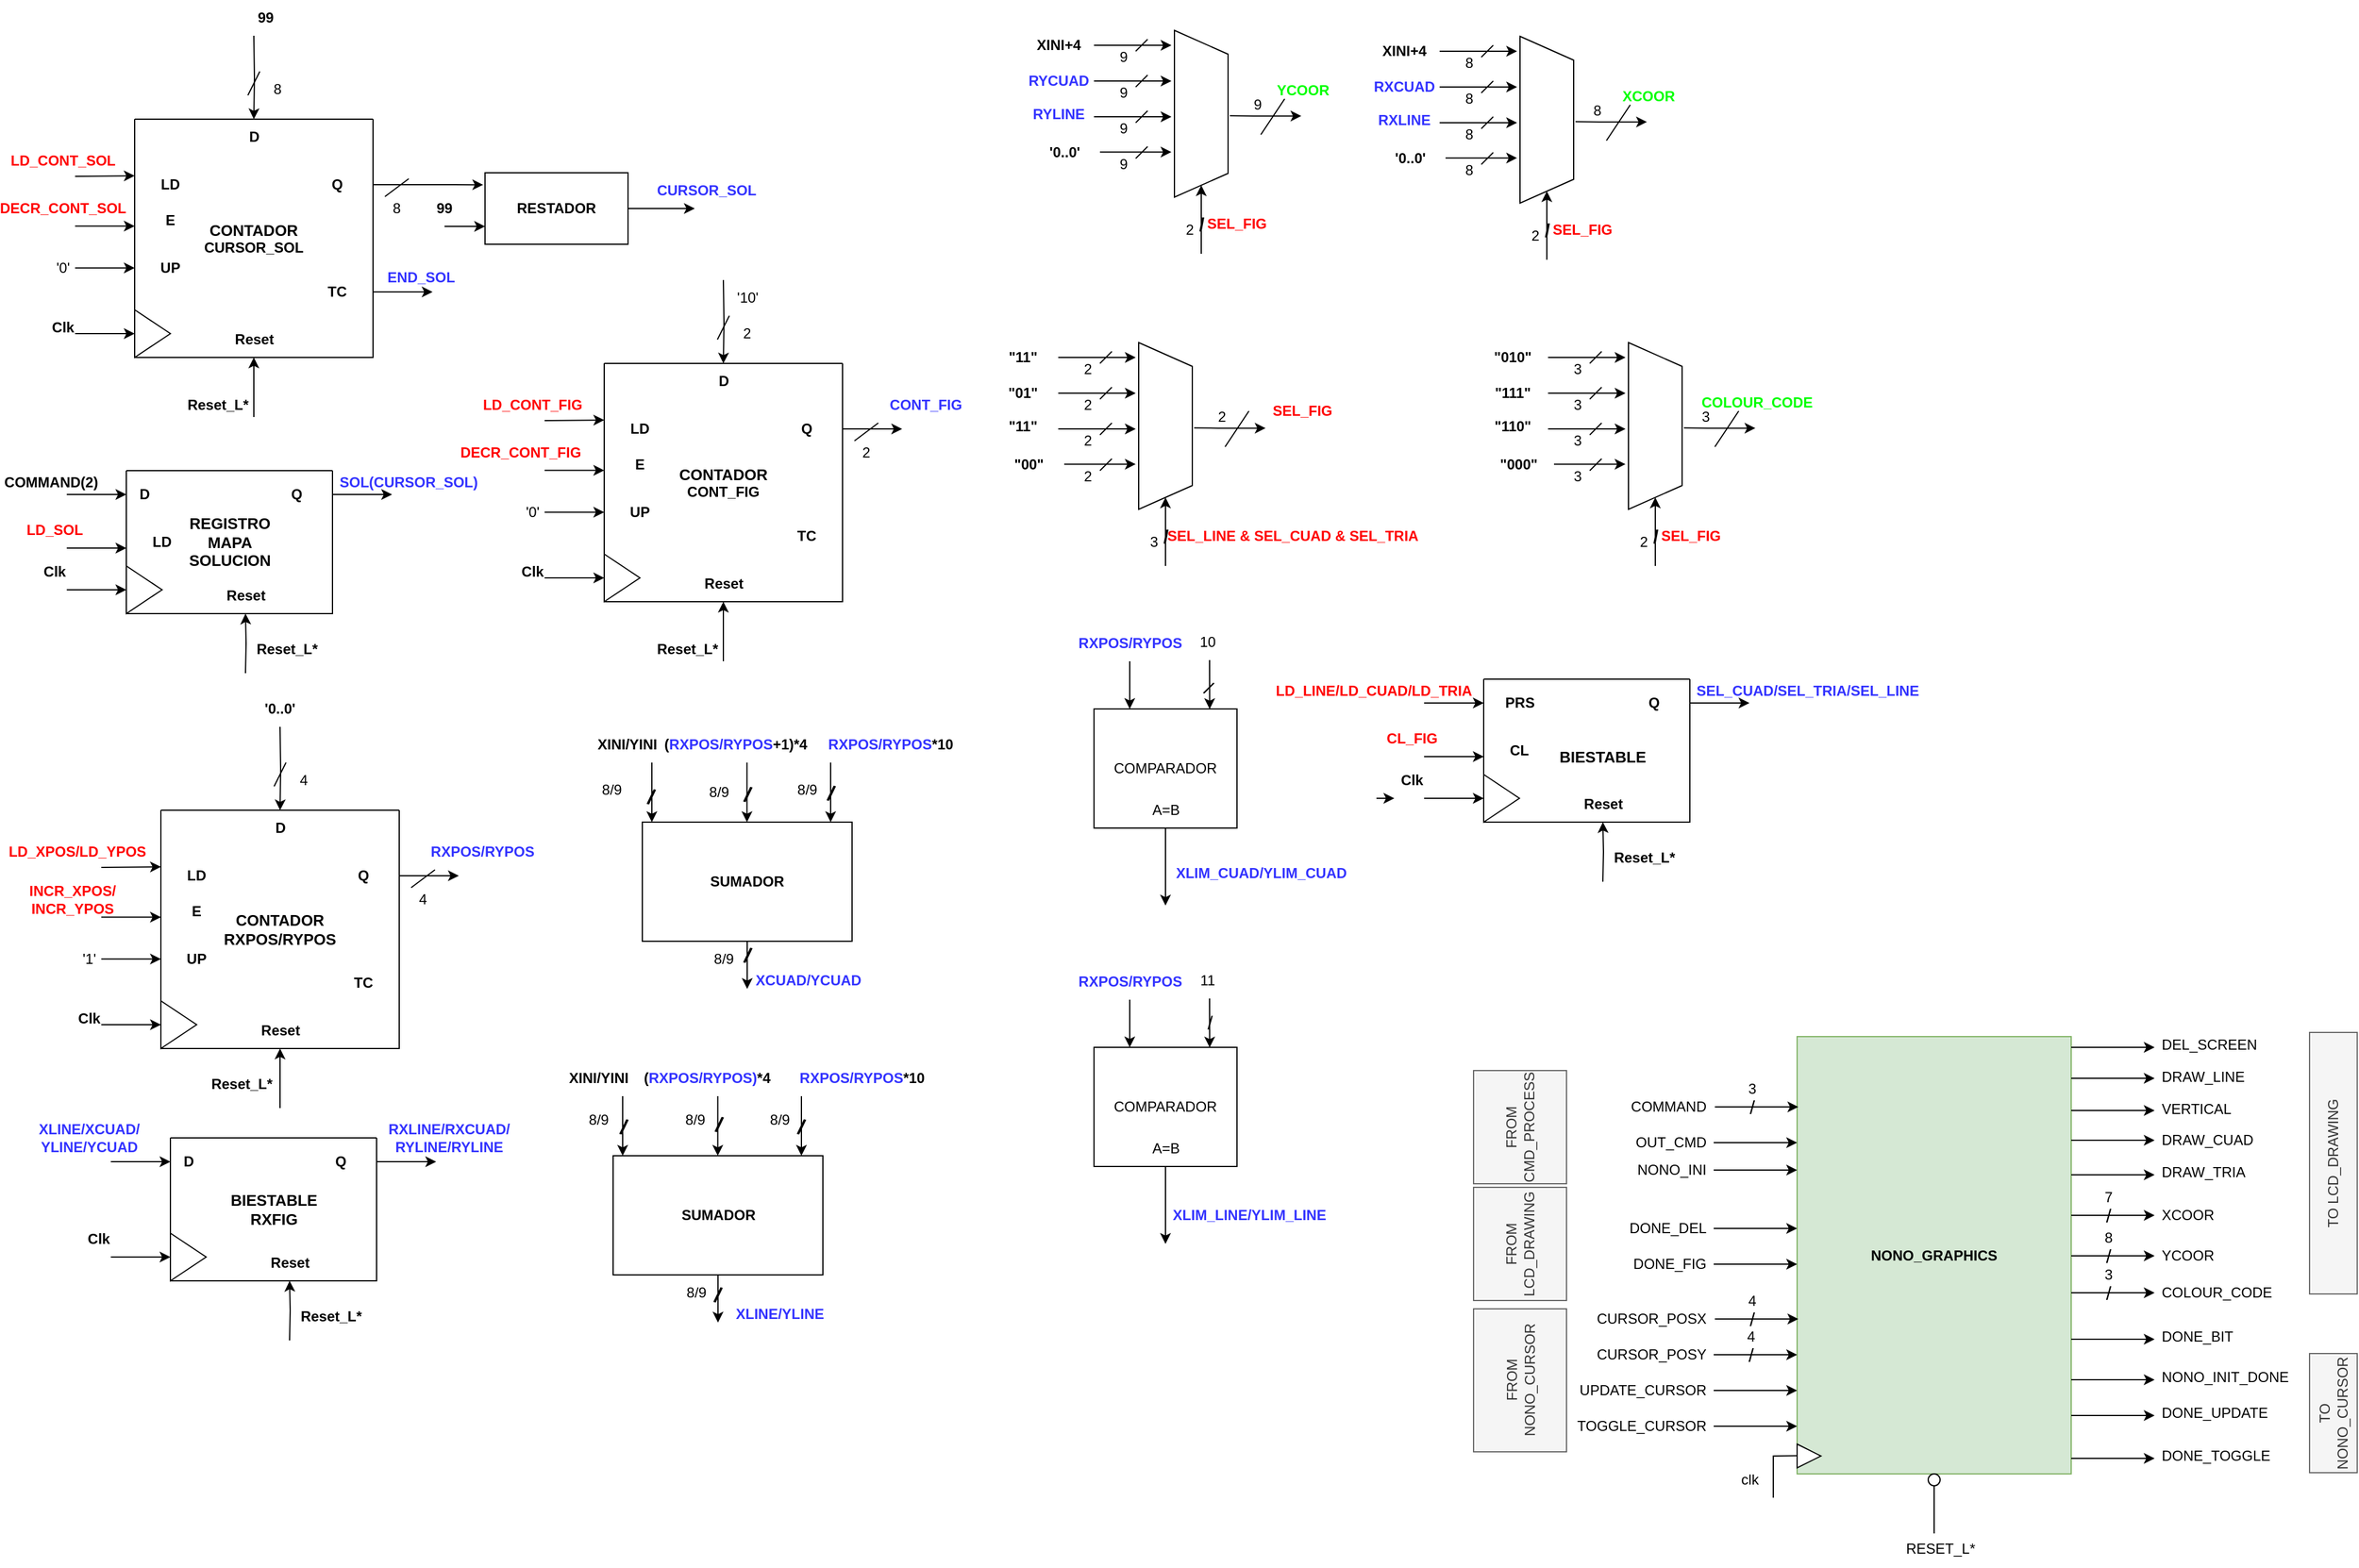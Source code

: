 <mxfile version="22.1.21" type="device">
  <diagram name="Página-1" id="2FWjDxMUFz0WJLKJqSFN">
    <mxGraphModel dx="1290" dy="610" grid="1" gridSize="10" guides="1" tooltips="1" connect="1" arrows="1" fold="1" page="1" pageScale="1" pageWidth="827" pageHeight="1169" math="0" shadow="0">
      <root>
        <mxCell id="0" />
        <mxCell id="1" parent="0" />
        <mxCell id="Melu5-ksbf7xbnoA28rR-1" value="" style="swimlane;startSize=0;" parent="1" vertex="1">
          <mxGeometry x="120" y="130" width="200" height="200" as="geometry">
            <mxRectangle x="120" y="130" width="50" height="40" as="alternateBounds" />
          </mxGeometry>
        </mxCell>
        <mxCell id="Melu5-ksbf7xbnoA28rR-2" style="edgeStyle=orthogonalEdgeStyle;rounded=0;orthogonalLoop=1;jettySize=auto;html=1;" parent="Melu5-ksbf7xbnoA28rR-1" target="Melu5-ksbf7xbnoA28rR-3" edge="1">
          <mxGeometry relative="1" as="geometry">
            <mxPoint x="100" y="-70" as="sourcePoint" />
          </mxGeometry>
        </mxCell>
        <mxCell id="Melu5-ksbf7xbnoA28rR-3" value="D" style="text;html=1;align=center;verticalAlign=middle;resizable=0;points=[];autosize=1;strokeColor=none;fillColor=none;rounded=0;fontStyle=1" parent="Melu5-ksbf7xbnoA28rR-1" vertex="1">
          <mxGeometry x="85" width="30" height="30" as="geometry" />
        </mxCell>
        <mxCell id="Melu5-ksbf7xbnoA28rR-5" value="Q" style="text;html=1;strokeColor=none;fillColor=none;align=center;verticalAlign=middle;whiteSpace=wrap;rounded=0;fontStyle=1" parent="Melu5-ksbf7xbnoA28rR-1" vertex="1">
          <mxGeometry x="140" y="40" width="60" height="30" as="geometry" />
        </mxCell>
        <mxCell id="Melu5-ksbf7xbnoA28rR-37" style="edgeStyle=orthogonalEdgeStyle;rounded=0;orthogonalLoop=1;jettySize=auto;html=1;" parent="Melu5-ksbf7xbnoA28rR-1" source="Melu5-ksbf7xbnoA28rR-6" edge="1">
          <mxGeometry relative="1" as="geometry">
            <mxPoint x="250" y="145" as="targetPoint" />
          </mxGeometry>
        </mxCell>
        <mxCell id="Melu5-ksbf7xbnoA28rR-6" value="TC" style="text;html=1;strokeColor=none;fillColor=none;align=center;verticalAlign=middle;whiteSpace=wrap;rounded=0;fontStyle=1" parent="Melu5-ksbf7xbnoA28rR-1" vertex="1">
          <mxGeometry x="140" y="130" width="60" height="30" as="geometry" />
        </mxCell>
        <mxCell id="Melu5-ksbf7xbnoA28rR-7" style="edgeStyle=orthogonalEdgeStyle;rounded=0;orthogonalLoop=1;jettySize=auto;html=1;" parent="Melu5-ksbf7xbnoA28rR-1" target="Melu5-ksbf7xbnoA28rR-8" edge="1">
          <mxGeometry relative="1" as="geometry">
            <mxPoint x="100" y="250" as="sourcePoint" />
            <Array as="points">
              <mxPoint x="100" y="240" />
              <mxPoint x="100" y="240" />
            </Array>
          </mxGeometry>
        </mxCell>
        <mxCell id="Melu5-ksbf7xbnoA28rR-8" value="Reset" style="text;html=1;align=center;verticalAlign=middle;resizable=0;points=[];autosize=1;strokeColor=none;fillColor=none;fontStyle=1" parent="Melu5-ksbf7xbnoA28rR-1" vertex="1">
          <mxGeometry x="70" y="170" width="60" height="30" as="geometry" />
        </mxCell>
        <mxCell id="Melu5-ksbf7xbnoA28rR-9" style="edgeStyle=orthogonalEdgeStyle;rounded=0;orthogonalLoop=1;jettySize=auto;html=1;" parent="Melu5-ksbf7xbnoA28rR-1" target="Melu5-ksbf7xbnoA28rR-10" edge="1">
          <mxGeometry relative="1" as="geometry">
            <mxPoint x="-50" y="180" as="sourcePoint" />
            <Array as="points">
              <mxPoint x="-40" y="180" />
              <mxPoint x="-40" y="180" />
            </Array>
          </mxGeometry>
        </mxCell>
        <mxCell id="Melu5-ksbf7xbnoA28rR-10" value="" style="triangle;whiteSpace=wrap;html=1;" parent="Melu5-ksbf7xbnoA28rR-1" vertex="1">
          <mxGeometry y="160" width="30" height="40" as="geometry" />
        </mxCell>
        <mxCell id="Melu5-ksbf7xbnoA28rR-11" value="UP" style="text;html=1;strokeColor=none;fillColor=none;align=center;verticalAlign=middle;whiteSpace=wrap;rounded=0;fontStyle=1" parent="Melu5-ksbf7xbnoA28rR-1" vertex="1">
          <mxGeometry y="110" width="60" height="30" as="geometry" />
        </mxCell>
        <mxCell id="Melu5-ksbf7xbnoA28rR-12" value="LD" style="text;html=1;strokeColor=none;fillColor=none;align=center;verticalAlign=middle;whiteSpace=wrap;rounded=0;fontStyle=1" parent="Melu5-ksbf7xbnoA28rR-1" vertex="1">
          <mxGeometry y="40" width="60" height="30" as="geometry" />
        </mxCell>
        <mxCell id="Melu5-ksbf7xbnoA28rR-13" value="E" style="text;html=1;strokeColor=none;fillColor=none;align=center;verticalAlign=middle;whiteSpace=wrap;rounded=0;fontStyle=1" parent="Melu5-ksbf7xbnoA28rR-1" vertex="1">
          <mxGeometry y="70" width="60" height="30" as="geometry" />
        </mxCell>
        <mxCell id="Melu5-ksbf7xbnoA28rR-14" value="&lt;span style=&quot;font-size: 13px;&quot;&gt;&lt;b&gt;CONTADOR&lt;br&gt;&lt;/b&gt;&lt;/span&gt;&lt;b&gt;CURSOR_SOL&lt;/b&gt;" style="text;html=1;strokeColor=none;fillColor=none;align=center;verticalAlign=middle;whiteSpace=wrap;rounded=0;" parent="Melu5-ksbf7xbnoA28rR-1" vertex="1">
          <mxGeometry x="65" y="85" width="70" height="30" as="geometry" />
        </mxCell>
        <mxCell id="Melu5-ksbf7xbnoA28rR-15" value="" style="endArrow=none;html=1;rounded=0;" parent="Melu5-ksbf7xbnoA28rR-1" edge="1">
          <mxGeometry width="50" height="50" relative="1" as="geometry">
            <mxPoint x="95" y="-20" as="sourcePoint" />
            <mxPoint x="105" y="-40" as="targetPoint" />
          </mxGeometry>
        </mxCell>
        <mxCell id="Melu5-ksbf7xbnoA28rR-17" value="Clk" style="text;html=1;strokeColor=none;fillColor=none;align=center;verticalAlign=middle;whiteSpace=wrap;rounded=0;fontStyle=1" parent="1" vertex="1">
          <mxGeometry x="30" y="290" width="60" height="30" as="geometry" />
        </mxCell>
        <mxCell id="Melu5-ksbf7xbnoA28rR-19" value="&#39;0&#39;" style="text;html=1;strokeColor=none;fillColor=none;align=center;verticalAlign=middle;whiteSpace=wrap;rounded=0;" parent="1" vertex="1">
          <mxGeometry x="30" y="240" width="60" height="30" as="geometry" />
        </mxCell>
        <mxCell id="Melu5-ksbf7xbnoA28rR-20" value="99" style="text;html=1;strokeColor=none;fillColor=none;align=center;verticalAlign=middle;whiteSpace=wrap;rounded=0;fontStyle=1" parent="1" vertex="1">
          <mxGeometry x="190" y="30" width="80" height="30" as="geometry" />
        </mxCell>
        <mxCell id="Melu5-ksbf7xbnoA28rR-21" value="&lt;font color=&quot;#ff0000&quot;&gt;LD_CONT_SOL&lt;br&gt;&lt;/font&gt;" style="text;html=1;strokeColor=none;fillColor=none;align=center;verticalAlign=middle;whiteSpace=wrap;rounded=0;fontStyle=1" parent="1" vertex="1">
          <mxGeometry x="20" y="150" width="80" height="30" as="geometry" />
        </mxCell>
        <mxCell id="Melu5-ksbf7xbnoA28rR-22" value="&lt;span&gt;&lt;font color=&quot;#ff0000&quot;&gt;DECR_CONT_SOL&lt;/font&gt;&lt;/span&gt;" style="text;html=1;strokeColor=none;fillColor=none;align=center;verticalAlign=middle;whiteSpace=wrap;rounded=0;fontStyle=1" parent="1" vertex="1">
          <mxGeometry x="30" y="190" width="60" height="30" as="geometry" />
        </mxCell>
        <mxCell id="Melu5-ksbf7xbnoA28rR-23" value="&lt;b&gt;Reset_L*&lt;/b&gt;" style="text;html=1;strokeColor=none;fillColor=none;align=center;verticalAlign=middle;whiteSpace=wrap;rounded=0;" parent="1" vertex="1">
          <mxGeometry x="160" y="350" width="60" height="40" as="geometry" />
        </mxCell>
        <mxCell id="Melu5-ksbf7xbnoA28rR-24" value="" style="endArrow=none;html=1;rounded=0;" parent="1" edge="1">
          <mxGeometry width="50" height="50" relative="1" as="geometry">
            <mxPoint x="330" y="195" as="sourcePoint" />
            <mxPoint x="350" y="180" as="targetPoint" />
          </mxGeometry>
        </mxCell>
        <mxCell id="Melu5-ksbf7xbnoA28rR-25" value="8" style="text;html=1;strokeColor=none;fillColor=none;align=center;verticalAlign=middle;whiteSpace=wrap;rounded=0;" parent="1" vertex="1">
          <mxGeometry x="210" y="90" width="60" height="30" as="geometry" />
        </mxCell>
        <mxCell id="Melu5-ksbf7xbnoA28rR-26" value="8" style="text;html=1;strokeColor=none;fillColor=none;align=center;verticalAlign=middle;whiteSpace=wrap;rounded=0;" parent="1" vertex="1">
          <mxGeometry x="310" y="190" width="60" height="30" as="geometry" />
        </mxCell>
        <mxCell id="Melu5-ksbf7xbnoA28rR-27" style="edgeStyle=orthogonalEdgeStyle;rounded=0;orthogonalLoop=1;jettySize=auto;html=1;" parent="1" edge="1">
          <mxGeometry relative="1" as="geometry">
            <mxPoint x="70" y="254.88" as="sourcePoint" />
            <mxPoint x="120" y="254.88" as="targetPoint" />
            <Array as="points">
              <mxPoint x="80" y="254.88" />
              <mxPoint x="80" y="254.88" />
            </Array>
          </mxGeometry>
        </mxCell>
        <mxCell id="Melu5-ksbf7xbnoA28rR-28" style="edgeStyle=orthogonalEdgeStyle;rounded=0;orthogonalLoop=1;jettySize=auto;html=1;" parent="1" edge="1">
          <mxGeometry relative="1" as="geometry">
            <mxPoint x="70" y="219.77" as="sourcePoint" />
            <mxPoint x="120" y="219.77" as="targetPoint" />
            <Array as="points">
              <mxPoint x="80" y="219.77" />
              <mxPoint x="80" y="219.77" />
            </Array>
          </mxGeometry>
        </mxCell>
        <mxCell id="Melu5-ksbf7xbnoA28rR-29" style="edgeStyle=orthogonalEdgeStyle;rounded=0;orthogonalLoop=1;jettySize=auto;html=1;entryX=0;entryY=0.25;entryDx=0;entryDy=0;" parent="1" target="Melu5-ksbf7xbnoA28rR-12" edge="1">
          <mxGeometry relative="1" as="geometry">
            <mxPoint x="70" y="178" as="sourcePoint" />
            <mxPoint x="120" y="164.8" as="targetPoint" />
            <Array as="points">
              <mxPoint x="70" y="178" />
              <mxPoint x="100" y="178" />
            </Array>
          </mxGeometry>
        </mxCell>
        <mxCell id="Melu5-ksbf7xbnoA28rR-35" style="edgeStyle=orthogonalEdgeStyle;rounded=0;orthogonalLoop=1;jettySize=auto;html=1;" parent="1" source="Melu5-ksbf7xbnoA28rR-32" edge="1">
          <mxGeometry relative="1" as="geometry">
            <mxPoint x="590" y="205" as="targetPoint" />
          </mxGeometry>
        </mxCell>
        <mxCell id="Melu5-ksbf7xbnoA28rR-32" value="&lt;b&gt;RESTADOR&lt;/b&gt;" style="rounded=0;whiteSpace=wrap;html=1;" parent="1" vertex="1">
          <mxGeometry x="414" y="175" width="120" height="60" as="geometry" />
        </mxCell>
        <mxCell id="Melu5-ksbf7xbnoA28rR-4" style="edgeStyle=orthogonalEdgeStyle;rounded=0;orthogonalLoop=1;jettySize=auto;html=1;entryX=-0.013;entryY=0.168;entryDx=0;entryDy=0;entryPerimeter=0;" parent="1" source="Melu5-ksbf7xbnoA28rR-5" target="Melu5-ksbf7xbnoA28rR-32" edge="1">
          <mxGeometry relative="1" as="geometry">
            <mxPoint x="370" y="185" as="targetPoint" />
          </mxGeometry>
        </mxCell>
        <mxCell id="Melu5-ksbf7xbnoA28rR-33" value="" style="endArrow=classic;html=1;rounded=0;entryX=0;entryY=0.75;entryDx=0;entryDy=0;exitX=0.5;exitY=1;exitDx=0;exitDy=0;" parent="1" source="Melu5-ksbf7xbnoA28rR-34" target="Melu5-ksbf7xbnoA28rR-32" edge="1">
          <mxGeometry width="50" height="50" relative="1" as="geometry">
            <mxPoint x="390" y="220" as="sourcePoint" />
            <mxPoint x="390" y="130" as="targetPoint" />
          </mxGeometry>
        </mxCell>
        <mxCell id="Melu5-ksbf7xbnoA28rR-34" value="99" style="text;html=1;strokeColor=none;fillColor=none;align=center;verticalAlign=middle;whiteSpace=wrap;rounded=0;fontStyle=1" parent="1" vertex="1">
          <mxGeometry x="340" y="190" width="80" height="30" as="geometry" />
        </mxCell>
        <mxCell id="Melu5-ksbf7xbnoA28rR-36" value="&lt;b&gt;&lt;font color=&quot;#3333ff&quot;&gt;CURSOR_SOL&lt;/font&gt;&lt;/b&gt;" style="text;html=1;strokeColor=none;fillColor=none;align=center;verticalAlign=middle;whiteSpace=wrap;rounded=0;" parent="1" vertex="1">
          <mxGeometry x="570" y="175" width="60" height="30" as="geometry" />
        </mxCell>
        <mxCell id="Melu5-ksbf7xbnoA28rR-38" value="&lt;b&gt;&lt;font color=&quot;#3333ff&quot;&gt;END_SOL&lt;/font&gt;&lt;/b&gt;" style="text;html=1;align=center;verticalAlign=middle;resizable=0;points=[];autosize=1;strokeColor=none;fillColor=none;" parent="1" vertex="1">
          <mxGeometry x="320" y="248" width="80" height="30" as="geometry" />
        </mxCell>
        <mxCell id="Melu5-ksbf7xbnoA28rR-39" value="" style="swimlane;startSize=0;" parent="1" vertex="1">
          <mxGeometry x="113" y="425" width="173" height="120" as="geometry" />
        </mxCell>
        <mxCell id="Melu5-ksbf7xbnoA28rR-40" value="D" style="text;html=1;align=center;verticalAlign=middle;resizable=0;points=[];autosize=1;strokeColor=none;fillColor=none;rounded=0;fontStyle=1" parent="Melu5-ksbf7xbnoA28rR-39" vertex="1">
          <mxGeometry y="5" width="30" height="30" as="geometry" />
        </mxCell>
        <mxCell id="Melu5-ksbf7xbnoA28rR-41" style="edgeStyle=orthogonalEdgeStyle;rounded=0;orthogonalLoop=1;jettySize=auto;html=1;" parent="Melu5-ksbf7xbnoA28rR-39" source="Melu5-ksbf7xbnoA28rR-42" edge="1">
          <mxGeometry relative="1" as="geometry">
            <mxPoint x="223" y="20" as="targetPoint" />
          </mxGeometry>
        </mxCell>
        <mxCell id="Melu5-ksbf7xbnoA28rR-42" value="Q" style="text;html=1;strokeColor=none;fillColor=none;align=center;verticalAlign=middle;whiteSpace=wrap;rounded=0;fontStyle=1" parent="Melu5-ksbf7xbnoA28rR-39" vertex="1">
          <mxGeometry x="113" y="5" width="60" height="30" as="geometry" />
        </mxCell>
        <mxCell id="Melu5-ksbf7xbnoA28rR-43" style="edgeStyle=orthogonalEdgeStyle;rounded=0;orthogonalLoop=1;jettySize=auto;html=1;" parent="Melu5-ksbf7xbnoA28rR-39" target="Melu5-ksbf7xbnoA28rR-44" edge="1">
          <mxGeometry relative="1" as="geometry">
            <mxPoint x="100" y="170" as="sourcePoint" />
          </mxGeometry>
        </mxCell>
        <mxCell id="Melu5-ksbf7xbnoA28rR-44" value="Reset" style="text;html=1;align=center;verticalAlign=middle;resizable=0;points=[];autosize=1;strokeColor=none;fillColor=none;fontStyle=1" parent="Melu5-ksbf7xbnoA28rR-39" vertex="1">
          <mxGeometry x="70" y="90" width="60" height="30" as="geometry" />
        </mxCell>
        <mxCell id="Melu5-ksbf7xbnoA28rR-45" value="LD" style="text;html=1;strokeColor=none;fillColor=none;align=center;verticalAlign=middle;whiteSpace=wrap;rounded=0;fontStyle=1" parent="Melu5-ksbf7xbnoA28rR-39" vertex="1">
          <mxGeometry y="45" width="60" height="30" as="geometry" />
        </mxCell>
        <mxCell id="Melu5-ksbf7xbnoA28rR-46" value="&lt;span style=&quot;font-size: 13px;&quot;&gt;&lt;b&gt;REGISTRO&lt;br&gt;MAPA&lt;br&gt;SOLUCION&lt;br&gt;&lt;/b&gt;&lt;/span&gt;" style="text;html=1;strokeColor=none;fillColor=none;align=center;verticalAlign=middle;whiteSpace=wrap;rounded=0;" parent="Melu5-ksbf7xbnoA28rR-39" vertex="1">
          <mxGeometry x="51.5" y="45" width="70" height="30" as="geometry" />
        </mxCell>
        <mxCell id="Melu5-ksbf7xbnoA28rR-47" value="" style="triangle;whiteSpace=wrap;html=1;" parent="Melu5-ksbf7xbnoA28rR-39" vertex="1">
          <mxGeometry y="80" width="30" height="40" as="geometry" />
        </mxCell>
        <mxCell id="Melu5-ksbf7xbnoA28rR-48" value="Clk" style="text;html=1;strokeColor=none;fillColor=none;align=center;verticalAlign=middle;whiteSpace=wrap;rounded=0;fontStyle=1" parent="1" vertex="1">
          <mxGeometry x="23" y="495" width="60" height="30" as="geometry" />
        </mxCell>
        <mxCell id="Melu5-ksbf7xbnoA28rR-49" value="&lt;font color=&quot;#3333ff&quot;&gt;SOL(CURSOR_SOL)&lt;/font&gt;" style="text;html=1;strokeColor=none;fillColor=none;align=center;verticalAlign=middle;whiteSpace=wrap;rounded=0;fontStyle=1" parent="1" vertex="1">
          <mxGeometry x="310" y="420" width="80" height="30" as="geometry" />
        </mxCell>
        <mxCell id="Melu5-ksbf7xbnoA28rR-50" value="&lt;span&gt;&lt;font color=&quot;#ff0000&quot;&gt;LD_SOL&lt;/font&gt;&lt;/span&gt;" style="text;html=1;strokeColor=none;fillColor=none;align=center;verticalAlign=middle;whiteSpace=wrap;rounded=0;fontStyle=1" parent="1" vertex="1">
          <mxGeometry x="23" y="460" width="60" height="30" as="geometry" />
        </mxCell>
        <mxCell id="Melu5-ksbf7xbnoA28rR-51" value="&lt;b&gt;Reset_L*&lt;/b&gt;" style="text;html=1;strokeColor=none;fillColor=none;align=center;verticalAlign=middle;whiteSpace=wrap;rounded=0;" parent="1" vertex="1">
          <mxGeometry x="218" y="555" width="60" height="40" as="geometry" />
        </mxCell>
        <mxCell id="Melu5-ksbf7xbnoA28rR-52" style="edgeStyle=orthogonalEdgeStyle;rounded=0;orthogonalLoop=1;jettySize=auto;html=1;entryX=0;entryY=0.5;entryDx=0;entryDy=0;" parent="1" edge="1">
          <mxGeometry relative="1" as="geometry">
            <mxPoint x="63" y="490" as="sourcePoint" />
            <mxPoint x="113" y="490" as="targetPoint" />
            <Array as="points">
              <mxPoint x="63" y="490" />
            </Array>
          </mxGeometry>
        </mxCell>
        <mxCell id="Melu5-ksbf7xbnoA28rR-53" style="edgeStyle=orthogonalEdgeStyle;rounded=0;orthogonalLoop=1;jettySize=auto;html=1;" parent="1" edge="1">
          <mxGeometry relative="1" as="geometry">
            <mxPoint x="63" y="525" as="sourcePoint" />
            <mxPoint x="113" y="525" as="targetPoint" />
            <Array as="points">
              <mxPoint x="73" y="525" />
              <mxPoint x="73" y="525" />
            </Array>
          </mxGeometry>
        </mxCell>
        <mxCell id="Melu5-ksbf7xbnoA28rR-54" value="&lt;span&gt;COMMAND(2)&lt;/span&gt;" style="text;html=1;strokeColor=none;fillColor=none;align=center;verticalAlign=middle;whiteSpace=wrap;rounded=0;fontStyle=1" parent="1" vertex="1">
          <mxGeometry x="20" y="420" width="60" height="30" as="geometry" />
        </mxCell>
        <mxCell id="Melu5-ksbf7xbnoA28rR-55" style="edgeStyle=orthogonalEdgeStyle;rounded=0;orthogonalLoop=1;jettySize=auto;html=1;entryX=0;entryY=0.5;entryDx=0;entryDy=0;" parent="1" edge="1">
          <mxGeometry relative="1" as="geometry">
            <mxPoint x="63" y="445" as="sourcePoint" />
            <mxPoint x="113" y="445" as="targetPoint" />
            <Array as="points">
              <mxPoint x="63" y="445" />
            </Array>
          </mxGeometry>
        </mxCell>
        <mxCell id="Melu5-ksbf7xbnoA28rR-57" value="" style="swimlane;startSize=0;" parent="1" vertex="1">
          <mxGeometry x="514" y="335" width="200" height="200" as="geometry">
            <mxRectangle x="120" y="130" width="50" height="40" as="alternateBounds" />
          </mxGeometry>
        </mxCell>
        <mxCell id="Melu5-ksbf7xbnoA28rR-58" style="edgeStyle=orthogonalEdgeStyle;rounded=0;orthogonalLoop=1;jettySize=auto;html=1;" parent="Melu5-ksbf7xbnoA28rR-57" target="Melu5-ksbf7xbnoA28rR-59" edge="1">
          <mxGeometry relative="1" as="geometry">
            <mxPoint x="100" y="-70" as="sourcePoint" />
          </mxGeometry>
        </mxCell>
        <mxCell id="Melu5-ksbf7xbnoA28rR-59" value="D" style="text;html=1;align=center;verticalAlign=middle;resizable=0;points=[];autosize=1;strokeColor=none;fillColor=none;rounded=0;fontStyle=1" parent="Melu5-ksbf7xbnoA28rR-57" vertex="1">
          <mxGeometry x="85" width="30" height="30" as="geometry" />
        </mxCell>
        <mxCell id="Melu5-ksbf7xbnoA28rR-60" style="edgeStyle=orthogonalEdgeStyle;rounded=0;orthogonalLoop=1;jettySize=auto;html=1;" parent="Melu5-ksbf7xbnoA28rR-57" source="Melu5-ksbf7xbnoA28rR-61" edge="1">
          <mxGeometry relative="1" as="geometry">
            <mxPoint x="250" y="55" as="targetPoint" />
          </mxGeometry>
        </mxCell>
        <mxCell id="Melu5-ksbf7xbnoA28rR-61" value="Q" style="text;html=1;strokeColor=none;fillColor=none;align=center;verticalAlign=middle;whiteSpace=wrap;rounded=0;fontStyle=1" parent="Melu5-ksbf7xbnoA28rR-57" vertex="1">
          <mxGeometry x="140" y="40" width="60" height="30" as="geometry" />
        </mxCell>
        <mxCell id="Melu5-ksbf7xbnoA28rR-62" value="TC" style="text;html=1;strokeColor=none;fillColor=none;align=center;verticalAlign=middle;whiteSpace=wrap;rounded=0;fontStyle=1" parent="Melu5-ksbf7xbnoA28rR-57" vertex="1">
          <mxGeometry x="140" y="130" width="60" height="30" as="geometry" />
        </mxCell>
        <mxCell id="Melu5-ksbf7xbnoA28rR-63" style="edgeStyle=orthogonalEdgeStyle;rounded=0;orthogonalLoop=1;jettySize=auto;html=1;" parent="Melu5-ksbf7xbnoA28rR-57" target="Melu5-ksbf7xbnoA28rR-64" edge="1">
          <mxGeometry relative="1" as="geometry">
            <mxPoint x="100" y="250" as="sourcePoint" />
            <Array as="points">
              <mxPoint x="100" y="240" />
              <mxPoint x="100" y="240" />
            </Array>
          </mxGeometry>
        </mxCell>
        <mxCell id="Melu5-ksbf7xbnoA28rR-64" value="Reset" style="text;html=1;align=center;verticalAlign=middle;resizable=0;points=[];autosize=1;strokeColor=none;fillColor=none;fontStyle=1" parent="Melu5-ksbf7xbnoA28rR-57" vertex="1">
          <mxGeometry x="70" y="170" width="60" height="30" as="geometry" />
        </mxCell>
        <mxCell id="Melu5-ksbf7xbnoA28rR-65" style="edgeStyle=orthogonalEdgeStyle;rounded=0;orthogonalLoop=1;jettySize=auto;html=1;" parent="Melu5-ksbf7xbnoA28rR-57" target="Melu5-ksbf7xbnoA28rR-66" edge="1">
          <mxGeometry relative="1" as="geometry">
            <mxPoint x="-50" y="180" as="sourcePoint" />
            <Array as="points">
              <mxPoint x="-40" y="180" />
              <mxPoint x="-40" y="180" />
            </Array>
          </mxGeometry>
        </mxCell>
        <mxCell id="Melu5-ksbf7xbnoA28rR-66" value="" style="triangle;whiteSpace=wrap;html=1;" parent="Melu5-ksbf7xbnoA28rR-57" vertex="1">
          <mxGeometry y="160" width="30" height="40" as="geometry" />
        </mxCell>
        <mxCell id="Melu5-ksbf7xbnoA28rR-67" value="UP" style="text;html=1;strokeColor=none;fillColor=none;align=center;verticalAlign=middle;whiteSpace=wrap;rounded=0;fontStyle=1" parent="Melu5-ksbf7xbnoA28rR-57" vertex="1">
          <mxGeometry y="110" width="60" height="30" as="geometry" />
        </mxCell>
        <mxCell id="Melu5-ksbf7xbnoA28rR-68" value="LD" style="text;html=1;strokeColor=none;fillColor=none;align=center;verticalAlign=middle;whiteSpace=wrap;rounded=0;fontStyle=1" parent="Melu5-ksbf7xbnoA28rR-57" vertex="1">
          <mxGeometry y="40" width="60" height="30" as="geometry" />
        </mxCell>
        <mxCell id="Melu5-ksbf7xbnoA28rR-69" value="E" style="text;html=1;strokeColor=none;fillColor=none;align=center;verticalAlign=middle;whiteSpace=wrap;rounded=0;fontStyle=1" parent="Melu5-ksbf7xbnoA28rR-57" vertex="1">
          <mxGeometry y="70" width="60" height="30" as="geometry" />
        </mxCell>
        <mxCell id="Melu5-ksbf7xbnoA28rR-70" value="&lt;span style=&quot;font-size: 13px;&quot;&gt;&lt;b&gt;CONTADOR&lt;br&gt;&lt;/b&gt;&lt;/span&gt;&lt;b&gt;CONT_FIG&lt;/b&gt;" style="text;html=1;strokeColor=none;fillColor=none;align=center;verticalAlign=middle;whiteSpace=wrap;rounded=0;" parent="Melu5-ksbf7xbnoA28rR-57" vertex="1">
          <mxGeometry x="65" y="85" width="70" height="30" as="geometry" />
        </mxCell>
        <mxCell id="Melu5-ksbf7xbnoA28rR-71" value="" style="endArrow=none;html=1;rounded=0;" parent="Melu5-ksbf7xbnoA28rR-57" edge="1">
          <mxGeometry width="50" height="50" relative="1" as="geometry">
            <mxPoint x="95" y="-20" as="sourcePoint" />
            <mxPoint x="105" y="-40" as="targetPoint" />
          </mxGeometry>
        </mxCell>
        <mxCell id="Melu5-ksbf7xbnoA28rR-73" value="Clk" style="text;html=1;strokeColor=none;fillColor=none;align=center;verticalAlign=middle;whiteSpace=wrap;rounded=0;fontStyle=1" parent="1" vertex="1">
          <mxGeometry x="424" y="495" width="60" height="30" as="geometry" />
        </mxCell>
        <mxCell id="Melu5-ksbf7xbnoA28rR-74" value="&lt;font color=&quot;#3333ff&quot;&gt;CONT_FIG&lt;/font&gt;" style="text;html=1;strokeColor=none;fillColor=none;align=center;verticalAlign=middle;whiteSpace=wrap;rounded=0;fontStyle=1" parent="1" vertex="1">
          <mxGeometry x="744" y="355" width="80" height="30" as="geometry" />
        </mxCell>
        <mxCell id="Melu5-ksbf7xbnoA28rR-75" value="&#39;0&#39;" style="text;html=1;strokeColor=none;fillColor=none;align=center;verticalAlign=middle;whiteSpace=wrap;rounded=0;" parent="1" vertex="1">
          <mxGeometry x="424" y="445" width="60" height="30" as="geometry" />
        </mxCell>
        <mxCell id="Melu5-ksbf7xbnoA28rR-77" value="&lt;font color=&quot;#ff0000&quot;&gt;LD_CONT_FIG&lt;br&gt;&lt;/font&gt;" style="text;html=1;strokeColor=none;fillColor=none;align=center;verticalAlign=middle;whiteSpace=wrap;rounded=0;fontStyle=1" parent="1" vertex="1">
          <mxGeometry x="414" y="355" width="80" height="30" as="geometry" />
        </mxCell>
        <mxCell id="Melu5-ksbf7xbnoA28rR-78" value="&lt;span&gt;&lt;font color=&quot;#ff0000&quot;&gt;DECR_CONT_FIG&lt;/font&gt;&lt;/span&gt;" style="text;html=1;strokeColor=none;fillColor=none;align=center;verticalAlign=middle;whiteSpace=wrap;rounded=0;fontStyle=1" parent="1" vertex="1">
          <mxGeometry x="414" y="395" width="60" height="30" as="geometry" />
        </mxCell>
        <mxCell id="Melu5-ksbf7xbnoA28rR-79" value="&lt;b&gt;Reset_L*&lt;/b&gt;" style="text;html=1;strokeColor=none;fillColor=none;align=center;verticalAlign=middle;whiteSpace=wrap;rounded=0;" parent="1" vertex="1">
          <mxGeometry x="554" y="555" width="60" height="40" as="geometry" />
        </mxCell>
        <mxCell id="Melu5-ksbf7xbnoA28rR-80" value="" style="endArrow=none;html=1;rounded=0;" parent="1" edge="1">
          <mxGeometry width="50" height="50" relative="1" as="geometry">
            <mxPoint x="724" y="400" as="sourcePoint" />
            <mxPoint x="744" y="385" as="targetPoint" />
          </mxGeometry>
        </mxCell>
        <mxCell id="Melu5-ksbf7xbnoA28rR-81" value="2" style="text;html=1;strokeColor=none;fillColor=none;align=center;verticalAlign=middle;whiteSpace=wrap;rounded=0;" parent="1" vertex="1">
          <mxGeometry x="604" y="295" width="60" height="30" as="geometry" />
        </mxCell>
        <mxCell id="Melu5-ksbf7xbnoA28rR-82" value="2" style="text;html=1;strokeColor=none;fillColor=none;align=center;verticalAlign=middle;whiteSpace=wrap;rounded=0;" parent="1" vertex="1">
          <mxGeometry x="704" y="395" width="60" height="30" as="geometry" />
        </mxCell>
        <mxCell id="Melu5-ksbf7xbnoA28rR-83" style="edgeStyle=orthogonalEdgeStyle;rounded=0;orthogonalLoop=1;jettySize=auto;html=1;" parent="1" edge="1">
          <mxGeometry relative="1" as="geometry">
            <mxPoint x="464" y="459.88" as="sourcePoint" />
            <mxPoint x="514" y="459.88" as="targetPoint" />
            <Array as="points">
              <mxPoint x="474" y="459.88" />
              <mxPoint x="474" y="459.88" />
            </Array>
          </mxGeometry>
        </mxCell>
        <mxCell id="Melu5-ksbf7xbnoA28rR-84" style="edgeStyle=orthogonalEdgeStyle;rounded=0;orthogonalLoop=1;jettySize=auto;html=1;" parent="1" edge="1">
          <mxGeometry relative="1" as="geometry">
            <mxPoint x="464" y="424.77" as="sourcePoint" />
            <mxPoint x="514" y="424.77" as="targetPoint" />
            <Array as="points">
              <mxPoint x="474" y="424.77" />
              <mxPoint x="474" y="424.77" />
            </Array>
          </mxGeometry>
        </mxCell>
        <mxCell id="Melu5-ksbf7xbnoA28rR-85" style="edgeStyle=orthogonalEdgeStyle;rounded=0;orthogonalLoop=1;jettySize=auto;html=1;entryX=0;entryY=0.25;entryDx=0;entryDy=0;" parent="1" target="Melu5-ksbf7xbnoA28rR-68" edge="1">
          <mxGeometry relative="1" as="geometry">
            <mxPoint x="464" y="383" as="sourcePoint" />
            <mxPoint x="514" y="369.8" as="targetPoint" />
            <Array as="points">
              <mxPoint x="464" y="383" />
              <mxPoint x="494" y="383" />
            </Array>
          </mxGeometry>
        </mxCell>
        <mxCell id="Melu5-ksbf7xbnoA28rR-88" value="&#39;10&#39;" style="text;html=1;align=center;verticalAlign=middle;resizable=0;points=[];autosize=1;strokeColor=none;fillColor=none;" parent="1" vertex="1">
          <mxGeometry x="614" y="265" width="40" height="30" as="geometry" />
        </mxCell>
        <mxCell id="Melu5-ksbf7xbnoA28rR-89" value="" style="swimlane;startSize=0;" parent="1" vertex="1">
          <mxGeometry x="142" y="710" width="200" height="200" as="geometry">
            <mxRectangle x="120" y="130" width="50" height="40" as="alternateBounds" />
          </mxGeometry>
        </mxCell>
        <mxCell id="Melu5-ksbf7xbnoA28rR-90" style="edgeStyle=orthogonalEdgeStyle;rounded=0;orthogonalLoop=1;jettySize=auto;html=1;" parent="Melu5-ksbf7xbnoA28rR-89" target="Melu5-ksbf7xbnoA28rR-91" edge="1">
          <mxGeometry relative="1" as="geometry">
            <mxPoint x="100" y="-70" as="sourcePoint" />
          </mxGeometry>
        </mxCell>
        <mxCell id="Melu5-ksbf7xbnoA28rR-91" value="D" style="text;html=1;align=center;verticalAlign=middle;resizable=0;points=[];autosize=1;strokeColor=none;fillColor=none;rounded=0;fontStyle=1" parent="Melu5-ksbf7xbnoA28rR-89" vertex="1">
          <mxGeometry x="85" width="30" height="30" as="geometry" />
        </mxCell>
        <mxCell id="Melu5-ksbf7xbnoA28rR-92" style="edgeStyle=orthogonalEdgeStyle;rounded=0;orthogonalLoop=1;jettySize=auto;html=1;" parent="Melu5-ksbf7xbnoA28rR-89" source="Melu5-ksbf7xbnoA28rR-93" edge="1">
          <mxGeometry relative="1" as="geometry">
            <mxPoint x="250" y="55" as="targetPoint" />
          </mxGeometry>
        </mxCell>
        <mxCell id="Melu5-ksbf7xbnoA28rR-93" value="Q" style="text;html=1;strokeColor=none;fillColor=none;align=center;verticalAlign=middle;whiteSpace=wrap;rounded=0;fontStyle=1" parent="Melu5-ksbf7xbnoA28rR-89" vertex="1">
          <mxGeometry x="140" y="40" width="60" height="30" as="geometry" />
        </mxCell>
        <mxCell id="Melu5-ksbf7xbnoA28rR-94" value="TC" style="text;html=1;strokeColor=none;fillColor=none;align=center;verticalAlign=middle;whiteSpace=wrap;rounded=0;fontStyle=1" parent="Melu5-ksbf7xbnoA28rR-89" vertex="1">
          <mxGeometry x="140" y="130" width="60" height="30" as="geometry" />
        </mxCell>
        <mxCell id="Melu5-ksbf7xbnoA28rR-95" style="edgeStyle=orthogonalEdgeStyle;rounded=0;orthogonalLoop=1;jettySize=auto;html=1;" parent="Melu5-ksbf7xbnoA28rR-89" target="Melu5-ksbf7xbnoA28rR-96" edge="1">
          <mxGeometry relative="1" as="geometry">
            <mxPoint x="100" y="250" as="sourcePoint" />
            <Array as="points">
              <mxPoint x="100" y="240" />
              <mxPoint x="100" y="240" />
            </Array>
          </mxGeometry>
        </mxCell>
        <mxCell id="Melu5-ksbf7xbnoA28rR-96" value="Reset" style="text;html=1;align=center;verticalAlign=middle;resizable=0;points=[];autosize=1;strokeColor=none;fillColor=none;fontStyle=1" parent="Melu5-ksbf7xbnoA28rR-89" vertex="1">
          <mxGeometry x="70" y="170" width="60" height="30" as="geometry" />
        </mxCell>
        <mxCell id="Melu5-ksbf7xbnoA28rR-97" style="edgeStyle=orthogonalEdgeStyle;rounded=0;orthogonalLoop=1;jettySize=auto;html=1;" parent="Melu5-ksbf7xbnoA28rR-89" target="Melu5-ksbf7xbnoA28rR-98" edge="1">
          <mxGeometry relative="1" as="geometry">
            <mxPoint x="-50" y="180" as="sourcePoint" />
            <Array as="points">
              <mxPoint x="-40" y="180" />
              <mxPoint x="-40" y="180" />
            </Array>
          </mxGeometry>
        </mxCell>
        <mxCell id="Melu5-ksbf7xbnoA28rR-98" value="" style="triangle;whiteSpace=wrap;html=1;" parent="Melu5-ksbf7xbnoA28rR-89" vertex="1">
          <mxGeometry y="160" width="30" height="40" as="geometry" />
        </mxCell>
        <mxCell id="Melu5-ksbf7xbnoA28rR-99" value="UP" style="text;html=1;strokeColor=none;fillColor=none;align=center;verticalAlign=middle;whiteSpace=wrap;rounded=0;fontStyle=1" parent="Melu5-ksbf7xbnoA28rR-89" vertex="1">
          <mxGeometry y="110" width="60" height="30" as="geometry" />
        </mxCell>
        <mxCell id="Melu5-ksbf7xbnoA28rR-100" value="LD" style="text;html=1;strokeColor=none;fillColor=none;align=center;verticalAlign=middle;whiteSpace=wrap;rounded=0;fontStyle=1" parent="Melu5-ksbf7xbnoA28rR-89" vertex="1">
          <mxGeometry y="40" width="60" height="30" as="geometry" />
        </mxCell>
        <mxCell id="Melu5-ksbf7xbnoA28rR-101" value="E" style="text;html=1;strokeColor=none;fillColor=none;align=center;verticalAlign=middle;whiteSpace=wrap;rounded=0;fontStyle=1" parent="Melu5-ksbf7xbnoA28rR-89" vertex="1">
          <mxGeometry y="70" width="60" height="30" as="geometry" />
        </mxCell>
        <mxCell id="Melu5-ksbf7xbnoA28rR-102" value="&lt;div style=&quot;&quot;&gt;&lt;b style=&quot;font-size: 13px; background-color: initial;&quot;&gt;CONTADOR RXPOS/RYPOS&lt;/b&gt;&lt;/div&gt;" style="text;html=1;strokeColor=none;fillColor=none;align=center;verticalAlign=middle;whiteSpace=wrap;rounded=0;" parent="Melu5-ksbf7xbnoA28rR-89" vertex="1">
          <mxGeometry x="55" y="85" width="90" height="30" as="geometry" />
        </mxCell>
        <mxCell id="Melu5-ksbf7xbnoA28rR-103" value="" style="endArrow=none;html=1;rounded=0;" parent="Melu5-ksbf7xbnoA28rR-89" edge="1">
          <mxGeometry width="50" height="50" relative="1" as="geometry">
            <mxPoint x="95" y="-20" as="sourcePoint" />
            <mxPoint x="105" y="-40" as="targetPoint" />
          </mxGeometry>
        </mxCell>
        <mxCell id="Melu5-ksbf7xbnoA28rR-105" value="Clk" style="text;html=1;strokeColor=none;fillColor=none;align=center;verticalAlign=middle;whiteSpace=wrap;rounded=0;fontStyle=1" parent="1" vertex="1">
          <mxGeometry x="52" y="870" width="60" height="30" as="geometry" />
        </mxCell>
        <mxCell id="Melu5-ksbf7xbnoA28rR-106" value="&lt;font color=&quot;#3333ff&quot;&gt;RXPOS/RYPOS&lt;/font&gt;" style="text;html=1;strokeColor=none;fillColor=none;align=center;verticalAlign=middle;whiteSpace=wrap;rounded=0;fontStyle=1" parent="1" vertex="1">
          <mxGeometry x="372" y="730" width="80" height="30" as="geometry" />
        </mxCell>
        <mxCell id="Melu5-ksbf7xbnoA28rR-107" value="&#39;1&#39;" style="text;html=1;strokeColor=none;fillColor=none;align=center;verticalAlign=middle;whiteSpace=wrap;rounded=0;" parent="1" vertex="1">
          <mxGeometry x="52" y="820" width="60" height="30" as="geometry" />
        </mxCell>
        <mxCell id="Melu5-ksbf7xbnoA28rR-108" value="&#39;0..0&#39;" style="text;html=1;strokeColor=none;fillColor=none;align=center;verticalAlign=middle;whiteSpace=wrap;rounded=0;fontStyle=1" parent="1" vertex="1">
          <mxGeometry x="202" y="610" width="80" height="30" as="geometry" />
        </mxCell>
        <mxCell id="Melu5-ksbf7xbnoA28rR-109" value="&lt;font color=&quot;#ff0000&quot;&gt;LD_XPOS/LD_YPOS&lt;br&gt;&lt;/font&gt;" style="text;html=1;strokeColor=none;fillColor=none;align=center;verticalAlign=middle;whiteSpace=wrap;rounded=0;fontStyle=1" parent="1" vertex="1">
          <mxGeometry x="32" y="730" width="80" height="30" as="geometry" />
        </mxCell>
        <mxCell id="Melu5-ksbf7xbnoA28rR-110" value="&lt;span&gt;&lt;font color=&quot;#ff0000&quot;&gt;INCR_XPOS/ INCR_YPOS&lt;/font&gt;&lt;/span&gt;" style="text;html=1;strokeColor=none;fillColor=none;align=center;verticalAlign=middle;whiteSpace=wrap;rounded=0;fontStyle=1" parent="1" vertex="1">
          <mxGeometry x="8" y="770" width="120" height="30" as="geometry" />
        </mxCell>
        <mxCell id="Melu5-ksbf7xbnoA28rR-111" value="&lt;b&gt;Reset_L*&lt;/b&gt;" style="text;html=1;strokeColor=none;fillColor=none;align=center;verticalAlign=middle;whiteSpace=wrap;rounded=0;" parent="1" vertex="1">
          <mxGeometry x="180" y="920" width="60" height="40" as="geometry" />
        </mxCell>
        <mxCell id="Melu5-ksbf7xbnoA28rR-112" value="" style="endArrow=none;html=1;rounded=0;" parent="1" edge="1">
          <mxGeometry width="50" height="50" relative="1" as="geometry">
            <mxPoint x="352" y="775" as="sourcePoint" />
            <mxPoint x="372" y="760" as="targetPoint" />
          </mxGeometry>
        </mxCell>
        <mxCell id="Melu5-ksbf7xbnoA28rR-113" value="4" style="text;html=1;strokeColor=none;fillColor=none;align=center;verticalAlign=middle;whiteSpace=wrap;rounded=0;" parent="1" vertex="1">
          <mxGeometry x="232" y="670" width="60" height="30" as="geometry" />
        </mxCell>
        <mxCell id="Melu5-ksbf7xbnoA28rR-114" value="4" style="text;html=1;strokeColor=none;fillColor=none;align=center;verticalAlign=middle;whiteSpace=wrap;rounded=0;" parent="1" vertex="1">
          <mxGeometry x="332" y="770" width="60" height="30" as="geometry" />
        </mxCell>
        <mxCell id="Melu5-ksbf7xbnoA28rR-115" style="edgeStyle=orthogonalEdgeStyle;rounded=0;orthogonalLoop=1;jettySize=auto;html=1;" parent="1" edge="1">
          <mxGeometry relative="1" as="geometry">
            <mxPoint x="92" y="834.88" as="sourcePoint" />
            <mxPoint x="142" y="834.88" as="targetPoint" />
            <Array as="points">
              <mxPoint x="102" y="834.88" />
              <mxPoint x="102" y="834.88" />
            </Array>
          </mxGeometry>
        </mxCell>
        <mxCell id="Melu5-ksbf7xbnoA28rR-116" style="edgeStyle=orthogonalEdgeStyle;rounded=0;orthogonalLoop=1;jettySize=auto;html=1;" parent="1" edge="1">
          <mxGeometry relative="1" as="geometry">
            <mxPoint x="92" y="799.77" as="sourcePoint" />
            <mxPoint x="142" y="799.77" as="targetPoint" />
            <Array as="points">
              <mxPoint x="102" y="799.77" />
              <mxPoint x="102" y="799.77" />
            </Array>
          </mxGeometry>
        </mxCell>
        <mxCell id="Melu5-ksbf7xbnoA28rR-117" style="edgeStyle=orthogonalEdgeStyle;rounded=0;orthogonalLoop=1;jettySize=auto;html=1;entryX=0;entryY=0.25;entryDx=0;entryDy=0;" parent="1" target="Melu5-ksbf7xbnoA28rR-100" edge="1">
          <mxGeometry relative="1" as="geometry">
            <mxPoint x="92" y="758" as="sourcePoint" />
            <mxPoint x="142" y="744.8" as="targetPoint" />
            <Array as="points">
              <mxPoint x="92" y="758" />
              <mxPoint x="122" y="758" />
            </Array>
          </mxGeometry>
        </mxCell>
        <mxCell id="Melu5-ksbf7xbnoA28rR-121" value="" style="swimlane;startSize=0;" parent="1" vertex="1">
          <mxGeometry x="150" y="985" width="173" height="120" as="geometry" />
        </mxCell>
        <mxCell id="Melu5-ksbf7xbnoA28rR-122" value="D" style="text;html=1;align=center;verticalAlign=middle;resizable=0;points=[];autosize=1;strokeColor=none;fillColor=none;rounded=0;fontStyle=1" parent="Melu5-ksbf7xbnoA28rR-121" vertex="1">
          <mxGeometry y="5" width="30" height="30" as="geometry" />
        </mxCell>
        <mxCell id="Melu5-ksbf7xbnoA28rR-123" style="edgeStyle=orthogonalEdgeStyle;rounded=0;orthogonalLoop=1;jettySize=auto;html=1;" parent="Melu5-ksbf7xbnoA28rR-121" source="Melu5-ksbf7xbnoA28rR-124" edge="1">
          <mxGeometry relative="1" as="geometry">
            <mxPoint x="223" y="20" as="targetPoint" />
          </mxGeometry>
        </mxCell>
        <mxCell id="Melu5-ksbf7xbnoA28rR-124" value="Q" style="text;html=1;strokeColor=none;fillColor=none;align=center;verticalAlign=middle;whiteSpace=wrap;rounded=0;fontStyle=1" parent="Melu5-ksbf7xbnoA28rR-121" vertex="1">
          <mxGeometry x="113" y="5" width="60" height="30" as="geometry" />
        </mxCell>
        <mxCell id="Melu5-ksbf7xbnoA28rR-125" style="edgeStyle=orthogonalEdgeStyle;rounded=0;orthogonalLoop=1;jettySize=auto;html=1;" parent="Melu5-ksbf7xbnoA28rR-121" target="Melu5-ksbf7xbnoA28rR-126" edge="1">
          <mxGeometry relative="1" as="geometry">
            <mxPoint x="100" y="170" as="sourcePoint" />
          </mxGeometry>
        </mxCell>
        <mxCell id="Melu5-ksbf7xbnoA28rR-126" value="Reset" style="text;html=1;align=center;verticalAlign=middle;resizable=0;points=[];autosize=1;strokeColor=none;fillColor=none;fontStyle=1" parent="Melu5-ksbf7xbnoA28rR-121" vertex="1">
          <mxGeometry x="70" y="90" width="60" height="30" as="geometry" />
        </mxCell>
        <mxCell id="Melu5-ksbf7xbnoA28rR-128" value="&lt;span style=&quot;font-size: 13px;&quot;&gt;&lt;b&gt;BIESTABLE&lt;br&gt;RXFIG&lt;br&gt;&lt;/b&gt;&lt;/span&gt;" style="text;html=1;strokeColor=none;fillColor=none;align=center;verticalAlign=middle;whiteSpace=wrap;rounded=0;" parent="Melu5-ksbf7xbnoA28rR-121" vertex="1">
          <mxGeometry x="51.5" y="45" width="70" height="30" as="geometry" />
        </mxCell>
        <mxCell id="Melu5-ksbf7xbnoA28rR-129" value="" style="triangle;whiteSpace=wrap;html=1;" parent="Melu5-ksbf7xbnoA28rR-121" vertex="1">
          <mxGeometry y="80" width="30" height="40" as="geometry" />
        </mxCell>
        <mxCell id="Melu5-ksbf7xbnoA28rR-130" value="Clk" style="text;html=1;strokeColor=none;fillColor=none;align=center;verticalAlign=middle;whiteSpace=wrap;rounded=0;fontStyle=1" parent="1" vertex="1">
          <mxGeometry x="60" y="1055" width="60" height="30" as="geometry" />
        </mxCell>
        <mxCell id="Melu5-ksbf7xbnoA28rR-131" value="&lt;font color=&quot;#3333ff&quot;&gt;RXLINE/RXCUAD/ RYLINE/RYLINE&lt;/font&gt;" style="text;html=1;strokeColor=none;fillColor=none;align=center;verticalAlign=middle;whiteSpace=wrap;rounded=0;fontStyle=1" parent="1" vertex="1">
          <mxGeometry x="344" y="970" width="80" height="30" as="geometry" />
        </mxCell>
        <mxCell id="Melu5-ksbf7xbnoA28rR-133" value="&lt;b&gt;Reset_L*&lt;/b&gt;" style="text;html=1;strokeColor=none;fillColor=none;align=center;verticalAlign=middle;whiteSpace=wrap;rounded=0;" parent="1" vertex="1">
          <mxGeometry x="255" y="1115" width="60" height="40" as="geometry" />
        </mxCell>
        <mxCell id="Melu5-ksbf7xbnoA28rR-135" style="edgeStyle=orthogonalEdgeStyle;rounded=0;orthogonalLoop=1;jettySize=auto;html=1;" parent="1" edge="1">
          <mxGeometry relative="1" as="geometry">
            <mxPoint x="100" y="1085" as="sourcePoint" />
            <mxPoint x="150" y="1085" as="targetPoint" />
            <Array as="points">
              <mxPoint x="110" y="1085" />
              <mxPoint x="110" y="1085" />
            </Array>
          </mxGeometry>
        </mxCell>
        <mxCell id="Melu5-ksbf7xbnoA28rR-136" value="&lt;span&gt;&lt;font color=&quot;#3333ff&quot;&gt;XLINE/XCUAD/ YLINE/YCUAD&lt;/font&gt;&lt;/span&gt;" style="text;html=1;strokeColor=none;fillColor=none;align=center;verticalAlign=middle;whiteSpace=wrap;rounded=0;fontStyle=1" parent="1" vertex="1">
          <mxGeometry x="52" y="970" width="60" height="30" as="geometry" />
        </mxCell>
        <mxCell id="Melu5-ksbf7xbnoA28rR-137" style="edgeStyle=orthogonalEdgeStyle;rounded=0;orthogonalLoop=1;jettySize=auto;html=1;entryX=0;entryY=0.5;entryDx=0;entryDy=0;" parent="1" edge="1">
          <mxGeometry relative="1" as="geometry">
            <mxPoint x="100" y="1005" as="sourcePoint" />
            <mxPoint x="150" y="1005" as="targetPoint" />
            <Array as="points">
              <mxPoint x="100" y="1005" />
            </Array>
          </mxGeometry>
        </mxCell>
        <mxCell id="Melu5-ksbf7xbnoA28rR-140" style="edgeStyle=orthogonalEdgeStyle;rounded=0;orthogonalLoop=1;jettySize=auto;html=1;" parent="1" edge="1">
          <mxGeometry relative="1" as="geometry">
            <mxPoint x="554" y="720" as="targetPoint" />
            <mxPoint x="554.0" y="670.0" as="sourcePoint" />
            <Array as="points">
              <mxPoint x="554" y="680" />
              <mxPoint x="554" y="680" />
            </Array>
          </mxGeometry>
        </mxCell>
        <mxCell id="Melu5-ksbf7xbnoA28rR-146" style="edgeStyle=orthogonalEdgeStyle;rounded=0;orthogonalLoop=1;jettySize=auto;html=1;" parent="1" source="Melu5-ksbf7xbnoA28rR-138" edge="1">
          <mxGeometry relative="1" as="geometry">
            <mxPoint x="634" y="860" as="targetPoint" />
          </mxGeometry>
        </mxCell>
        <mxCell id="Melu5-ksbf7xbnoA28rR-138" value="&lt;b&gt;SUMADOR&lt;/b&gt;" style="rounded=0;whiteSpace=wrap;html=1;" parent="1" vertex="1">
          <mxGeometry x="546" y="720" width="176" height="100" as="geometry" />
        </mxCell>
        <mxCell id="Melu5-ksbf7xbnoA28rR-141" style="edgeStyle=orthogonalEdgeStyle;rounded=0;orthogonalLoop=1;jettySize=auto;html=1;" parent="1" edge="1">
          <mxGeometry relative="1" as="geometry">
            <mxPoint x="633.8" y="720" as="targetPoint" />
            <mxPoint x="633.8" y="670.0" as="sourcePoint" />
            <Array as="points">
              <mxPoint x="633.8" y="680" />
              <mxPoint x="633.8" y="680" />
            </Array>
          </mxGeometry>
        </mxCell>
        <mxCell id="Melu5-ksbf7xbnoA28rR-142" value="&lt;b&gt;XINI/YINI&lt;/b&gt;" style="text;html=1;align=center;verticalAlign=middle;resizable=0;points=[];autosize=1;strokeColor=none;fillColor=none;" parent="1" vertex="1">
          <mxGeometry x="498" y="640" width="70" height="30" as="geometry" />
        </mxCell>
        <mxCell id="Melu5-ksbf7xbnoA28rR-143" value="&lt;b&gt;(&lt;font color=&quot;#3333ff&quot;&gt;RXPOS/RYPOS&lt;/font&gt;+1)*4&lt;/b&gt;" style="text;html=1;align=center;verticalAlign=middle;resizable=0;points=[];autosize=1;strokeColor=none;fillColor=none;" parent="1" vertex="1">
          <mxGeometry x="554" y="640" width="140" height="30" as="geometry" />
        </mxCell>
        <mxCell id="Melu5-ksbf7xbnoA28rR-144" value="&lt;b&gt;&lt;font color=&quot;#3333ff&quot;&gt;RXPOS/RYPOS&lt;/font&gt;*10&lt;/b&gt;" style="text;html=1;align=center;verticalAlign=middle;resizable=0;points=[];autosize=1;strokeColor=none;fillColor=none;" parent="1" vertex="1">
          <mxGeometry x="689" y="640" width="130" height="30" as="geometry" />
        </mxCell>
        <mxCell id="Melu5-ksbf7xbnoA28rR-145" style="edgeStyle=orthogonalEdgeStyle;rounded=0;orthogonalLoop=1;jettySize=auto;html=1;" parent="1" edge="1">
          <mxGeometry relative="1" as="geometry">
            <mxPoint x="704" y="720" as="targetPoint" />
            <mxPoint x="704.0" y="670.0" as="sourcePoint" />
            <Array as="points">
              <mxPoint x="704" y="680" />
              <mxPoint x="704" y="680" />
            </Array>
          </mxGeometry>
        </mxCell>
        <mxCell id="Melu5-ksbf7xbnoA28rR-147" value="&lt;b&gt;&lt;font color=&quot;#3333ff&quot;&gt;XCUAD/YCUAD&lt;/font&gt;&lt;/b&gt;" style="text;html=1;align=center;verticalAlign=middle;resizable=0;points=[];autosize=1;strokeColor=none;fillColor=none;" parent="1" vertex="1">
          <mxGeometry x="630" y="838" width="110" height="30" as="geometry" />
        </mxCell>
        <mxCell id="Melu5-ksbf7xbnoA28rR-151" style="edgeStyle=orthogonalEdgeStyle;rounded=0;orthogonalLoop=1;jettySize=auto;html=1;" parent="1" edge="1">
          <mxGeometry relative="1" as="geometry">
            <mxPoint x="529.5" y="1000" as="targetPoint" />
            <mxPoint x="529.5" y="950.0" as="sourcePoint" />
            <Array as="points">
              <mxPoint x="529.5" y="960" />
              <mxPoint x="529.5" y="960" />
            </Array>
          </mxGeometry>
        </mxCell>
        <mxCell id="Melu5-ksbf7xbnoA28rR-152" style="edgeStyle=orthogonalEdgeStyle;rounded=0;orthogonalLoop=1;jettySize=auto;html=1;" parent="1" source="Melu5-ksbf7xbnoA28rR-153" edge="1">
          <mxGeometry relative="1" as="geometry">
            <mxPoint x="609.5" y="1140" as="targetPoint" />
          </mxGeometry>
        </mxCell>
        <mxCell id="Melu5-ksbf7xbnoA28rR-153" value="&lt;b&gt;SUMADOR&lt;/b&gt;" style="rounded=0;whiteSpace=wrap;html=1;" parent="1" vertex="1">
          <mxGeometry x="521.5" y="1000" width="176" height="100" as="geometry" />
        </mxCell>
        <mxCell id="Melu5-ksbf7xbnoA28rR-154" style="edgeStyle=orthogonalEdgeStyle;rounded=0;orthogonalLoop=1;jettySize=auto;html=1;" parent="1" edge="1">
          <mxGeometry relative="1" as="geometry">
            <mxPoint x="609.3" y="1000" as="targetPoint" />
            <mxPoint x="609.3" y="950.0" as="sourcePoint" />
            <Array as="points">
              <mxPoint x="609.3" y="960" />
              <mxPoint x="609.3" y="960" />
            </Array>
          </mxGeometry>
        </mxCell>
        <mxCell id="Melu5-ksbf7xbnoA28rR-155" value="&lt;b&gt;XINI/YINI&lt;/b&gt;" style="text;html=1;align=center;verticalAlign=middle;resizable=0;points=[];autosize=1;strokeColor=none;fillColor=none;" parent="1" vertex="1">
          <mxGeometry x="473.5" y="920" width="70" height="30" as="geometry" />
        </mxCell>
        <mxCell id="Melu5-ksbf7xbnoA28rR-156" value="&lt;b&gt;(&lt;font color=&quot;#3333ff&quot;&gt;RXPOS/RYPOS)&lt;/font&gt;*4&lt;/b&gt;" style="text;html=1;align=center;verticalAlign=middle;resizable=0;points=[];autosize=1;strokeColor=none;fillColor=none;" parent="1" vertex="1">
          <mxGeometry x="534.5" y="920" width="130" height="30" as="geometry" />
        </mxCell>
        <mxCell id="Melu5-ksbf7xbnoA28rR-157" value="&lt;b&gt;&lt;font color=&quot;#3333ff&quot;&gt;RXPOS/RYPOS&lt;/font&gt;*10&lt;/b&gt;" style="text;html=1;align=center;verticalAlign=middle;resizable=0;points=[];autosize=1;strokeColor=none;fillColor=none;" parent="1" vertex="1">
          <mxGeometry x="664.5" y="920" width="130" height="30" as="geometry" />
        </mxCell>
        <mxCell id="Melu5-ksbf7xbnoA28rR-158" style="edgeStyle=orthogonalEdgeStyle;rounded=0;orthogonalLoop=1;jettySize=auto;html=1;" parent="1" edge="1">
          <mxGeometry relative="1" as="geometry">
            <mxPoint x="679.5" y="1000" as="targetPoint" />
            <mxPoint x="679.5" y="950.0" as="sourcePoint" />
            <Array as="points">
              <mxPoint x="679.5" y="960" />
              <mxPoint x="679.5" y="960" />
            </Array>
          </mxGeometry>
        </mxCell>
        <mxCell id="Melu5-ksbf7xbnoA28rR-159" value="&lt;b&gt;&lt;font color=&quot;#3333ff&quot;&gt;XLINE/YLINE&lt;/font&gt;&lt;/b&gt;" style="text;html=1;align=center;verticalAlign=middle;resizable=0;points=[];autosize=1;strokeColor=none;fillColor=none;" parent="1" vertex="1">
          <mxGeometry x="610.5" y="1118" width="100" height="30" as="geometry" />
        </mxCell>
        <mxCell id="Melu5-ksbf7xbnoA28rR-185" value="" style="shape=trapezoid;perimeter=trapezoidPerimeter;whiteSpace=wrap;html=1;fixedSize=1;rotation=90;" parent="1" vertex="1">
          <mxGeometry x="945" y="103" width="140" height="45" as="geometry" />
        </mxCell>
        <mxCell id="Melu5-ksbf7xbnoA28rR-186" value="" style="endArrow=classic;html=1;rounded=0;entryX=1;entryY=0.5;entryDx=0;entryDy=0;" parent="1" target="Melu5-ksbf7xbnoA28rR-185" edge="1">
          <mxGeometry width="50" height="50" relative="1" as="geometry">
            <mxPoint x="1015" y="243" as="sourcePoint" />
            <mxPoint x="1015" y="193" as="targetPoint" />
          </mxGeometry>
        </mxCell>
        <mxCell id="Melu5-ksbf7xbnoA28rR-187" value="" style="endArrow=classic;html=1;rounded=0;" parent="1" edge="1">
          <mxGeometry width="50" height="50" relative="1" as="geometry">
            <mxPoint x="1039" y="127.17" as="sourcePoint" />
            <mxPoint x="1099" y="127.35" as="targetPoint" />
            <Array as="points">
              <mxPoint x="1059" y="127.35" />
            </Array>
          </mxGeometry>
        </mxCell>
        <mxCell id="Melu5-ksbf7xbnoA28rR-188" value="" style="endArrow=none;html=1;rounded=0;" parent="1" edge="1">
          <mxGeometry width="50" height="50" relative="1" as="geometry">
            <mxPoint x="1065" y="143" as="sourcePoint" />
            <mxPoint x="1085" y="113" as="targetPoint" />
          </mxGeometry>
        </mxCell>
        <mxCell id="Melu5-ksbf7xbnoA28rR-189" value="&lt;b&gt;&lt;font color=&quot;#ff0000&quot;&gt;SEL_FIG&lt;/font&gt;&lt;/b&gt;" style="text;html=1;strokeColor=none;fillColor=none;align=center;verticalAlign=middle;whiteSpace=wrap;rounded=0;" parent="1" vertex="1">
          <mxGeometry x="1015" y="203" width="60" height="30" as="geometry" />
        </mxCell>
        <mxCell id="Melu5-ksbf7xbnoA28rR-190" value="" style="endArrow=classic;html=1;rounded=0;" parent="1" edge="1">
          <mxGeometry width="50" height="50" relative="1" as="geometry">
            <mxPoint x="925" y="128" as="sourcePoint" />
            <mxPoint x="990" y="128" as="targetPoint" />
          </mxGeometry>
        </mxCell>
        <mxCell id="Melu5-ksbf7xbnoA28rR-191" value="9" style="text;html=1;strokeColor=none;fillColor=none;align=center;verticalAlign=middle;whiteSpace=wrap;rounded=0;" parent="1" vertex="1">
          <mxGeometry x="1030" y="103" width="65" height="30" as="geometry" />
        </mxCell>
        <mxCell id="Melu5-ksbf7xbnoA28rR-192" value="" style="endArrow=classic;html=1;rounded=0;" parent="1" edge="1">
          <mxGeometry width="50" height="50" relative="1" as="geometry">
            <mxPoint x="930" y="157.6" as="sourcePoint" />
            <mxPoint x="990" y="157.6" as="targetPoint" />
          </mxGeometry>
        </mxCell>
        <mxCell id="Melu5-ksbf7xbnoA28rR-193" value="" style="endArrow=none;html=1;rounded=0;" parent="1" edge="1">
          <mxGeometry width="50" height="50" relative="1" as="geometry">
            <mxPoint x="960" y="133" as="sourcePoint" />
            <mxPoint x="970" y="123" as="targetPoint" />
          </mxGeometry>
        </mxCell>
        <mxCell id="Melu5-ksbf7xbnoA28rR-194" value="" style="endArrow=none;html=1;rounded=0;" parent="1" edge="1">
          <mxGeometry width="50" height="50" relative="1" as="geometry">
            <mxPoint x="960" y="163" as="sourcePoint" />
            <mxPoint x="970" y="153" as="targetPoint" />
          </mxGeometry>
        </mxCell>
        <mxCell id="Melu5-ksbf7xbnoA28rR-195" value="9" style="text;html=1;strokeColor=none;fillColor=none;align=center;verticalAlign=middle;whiteSpace=wrap;rounded=0;" parent="1" vertex="1">
          <mxGeometry x="920" y="123" width="60" height="30" as="geometry" />
        </mxCell>
        <mxCell id="Melu5-ksbf7xbnoA28rR-196" value="9" style="text;html=1;strokeColor=none;fillColor=none;align=center;verticalAlign=middle;whiteSpace=wrap;rounded=0;" parent="1" vertex="1">
          <mxGeometry x="920" y="153" width="60" height="30" as="geometry" />
        </mxCell>
        <mxCell id="Melu5-ksbf7xbnoA28rR-197" value="&lt;b&gt;&lt;font style=&quot;font-size: 16px;&quot;&gt;/&lt;/font&gt;&lt;/b&gt;" style="text;html=1;align=center;verticalAlign=middle;resizable=0;points=[];autosize=1;strokeColor=none;fillColor=none;" parent="1" vertex="1">
          <mxGeometry x="1000" y="203" width="30" height="30" as="geometry" />
        </mxCell>
        <mxCell id="Melu5-ksbf7xbnoA28rR-198" value="2" style="text;html=1;align=center;verticalAlign=middle;resizable=0;points=[];autosize=1;strokeColor=none;fillColor=none;" parent="1" vertex="1">
          <mxGeometry x="990" y="208" width="30" height="30" as="geometry" />
        </mxCell>
        <mxCell id="Melu5-ksbf7xbnoA28rR-199" value="" style="endArrow=classic;html=1;rounded=0;" parent="1" edge="1">
          <mxGeometry width="50" height="50" relative="1" as="geometry">
            <mxPoint x="925" y="98" as="sourcePoint" />
            <mxPoint x="990" y="98" as="targetPoint" />
          </mxGeometry>
        </mxCell>
        <mxCell id="Melu5-ksbf7xbnoA28rR-200" value="" style="endArrow=none;html=1;rounded=0;" parent="1" edge="1">
          <mxGeometry width="50" height="50" relative="1" as="geometry">
            <mxPoint x="960" y="103" as="sourcePoint" />
            <mxPoint x="970" y="93" as="targetPoint" />
          </mxGeometry>
        </mxCell>
        <mxCell id="Melu5-ksbf7xbnoA28rR-201" value="9" style="text;html=1;strokeColor=none;fillColor=none;align=center;verticalAlign=middle;whiteSpace=wrap;rounded=0;" parent="1" vertex="1">
          <mxGeometry x="920" y="93" width="60" height="30" as="geometry" />
        </mxCell>
        <mxCell id="Melu5-ksbf7xbnoA28rR-202" value="" style="endArrow=classic;html=1;rounded=0;" parent="1" edge="1">
          <mxGeometry width="50" height="50" relative="1" as="geometry">
            <mxPoint x="925" y="68" as="sourcePoint" />
            <mxPoint x="990" y="68" as="targetPoint" />
          </mxGeometry>
        </mxCell>
        <mxCell id="Melu5-ksbf7xbnoA28rR-203" value="" style="endArrow=none;html=1;rounded=0;" parent="1" edge="1">
          <mxGeometry width="50" height="50" relative="1" as="geometry">
            <mxPoint x="960" y="73" as="sourcePoint" />
            <mxPoint x="970" y="63" as="targetPoint" />
          </mxGeometry>
        </mxCell>
        <mxCell id="Melu5-ksbf7xbnoA28rR-204" value="9" style="text;html=1;strokeColor=none;fillColor=none;align=center;verticalAlign=middle;whiteSpace=wrap;rounded=0;" parent="1" vertex="1">
          <mxGeometry x="920" y="63" width="60" height="30" as="geometry" />
        </mxCell>
        <mxCell id="Melu5-ksbf7xbnoA28rR-205" value="&lt;b style=&quot;&quot;&gt;XINI+4&lt;/b&gt;" style="text;html=1;align=center;verticalAlign=middle;resizable=0;points=[];autosize=1;strokeColor=none;fillColor=none;" parent="1" vertex="1">
          <mxGeometry x="865" y="53" width="60" height="30" as="geometry" />
        </mxCell>
        <mxCell id="Melu5-ksbf7xbnoA28rR-206" value="&lt;font color=&quot;#3333ff&quot;&gt;RYCUAD&lt;/font&gt;" style="text;html=1;align=center;verticalAlign=middle;resizable=0;points=[];autosize=1;strokeColor=none;fillColor=none;fontStyle=1;fontColor=default;" parent="1" vertex="1">
          <mxGeometry x="860" y="83" width="70" height="30" as="geometry" />
        </mxCell>
        <mxCell id="Melu5-ksbf7xbnoA28rR-207" value="&lt;font color=&quot;#3333ff&quot;&gt;RYLINE&lt;/font&gt;" style="text;html=1;align=center;verticalAlign=middle;resizable=0;points=[];autosize=1;strokeColor=none;fillColor=none;fontStyle=1" parent="1" vertex="1">
          <mxGeometry x="860" y="110.5" width="70" height="30" as="geometry" />
        </mxCell>
        <mxCell id="Melu5-ksbf7xbnoA28rR-208" value="&#39;0..0&#39;" style="text;html=1;align=center;verticalAlign=middle;resizable=0;points=[];autosize=1;strokeColor=none;fillColor=none;fontStyle=1" parent="1" vertex="1">
          <mxGeometry x="875" y="143" width="50" height="30" as="geometry" />
        </mxCell>
        <mxCell id="Melu5-ksbf7xbnoA28rR-209" value="&lt;b&gt;&lt;font color=&quot;#00ff00&quot;&gt;YCOOR&lt;/font&gt;&lt;/b&gt;" style="text;html=1;align=center;verticalAlign=middle;resizable=0;points=[];autosize=1;strokeColor=none;fillColor=none;" parent="1" vertex="1">
          <mxGeometry x="1065" y="91" width="70" height="30" as="geometry" />
        </mxCell>
        <mxCell id="Melu5-ksbf7xbnoA28rR-210" value="" style="shape=trapezoid;perimeter=trapezoidPerimeter;whiteSpace=wrap;html=1;fixedSize=1;rotation=90;" parent="1" vertex="1">
          <mxGeometry x="1235" y="108" width="140" height="45" as="geometry" />
        </mxCell>
        <mxCell id="Melu5-ksbf7xbnoA28rR-211" value="" style="endArrow=classic;html=1;rounded=0;entryX=1;entryY=0.5;entryDx=0;entryDy=0;" parent="1" target="Melu5-ksbf7xbnoA28rR-210" edge="1">
          <mxGeometry width="50" height="50" relative="1" as="geometry">
            <mxPoint x="1305" y="248" as="sourcePoint" />
            <mxPoint x="1305" y="198" as="targetPoint" />
          </mxGeometry>
        </mxCell>
        <mxCell id="Melu5-ksbf7xbnoA28rR-212" value="" style="endArrow=classic;html=1;rounded=0;" parent="1" edge="1">
          <mxGeometry width="50" height="50" relative="1" as="geometry">
            <mxPoint x="1329" y="132.17" as="sourcePoint" />
            <mxPoint x="1389" y="132.35" as="targetPoint" />
            <Array as="points">
              <mxPoint x="1349" y="132.35" />
            </Array>
          </mxGeometry>
        </mxCell>
        <mxCell id="Melu5-ksbf7xbnoA28rR-213" value="" style="endArrow=none;html=1;rounded=0;" parent="1" edge="1">
          <mxGeometry width="50" height="50" relative="1" as="geometry">
            <mxPoint x="1355" y="148" as="sourcePoint" />
            <mxPoint x="1375" y="118" as="targetPoint" />
          </mxGeometry>
        </mxCell>
        <mxCell id="Melu5-ksbf7xbnoA28rR-214" value="&lt;b&gt;&lt;font color=&quot;#ff0000&quot;&gt;SEL_FIG&lt;/font&gt;&lt;/b&gt;" style="text;html=1;strokeColor=none;fillColor=none;align=center;verticalAlign=middle;whiteSpace=wrap;rounded=0;" parent="1" vertex="1">
          <mxGeometry x="1305" y="208" width="60" height="30" as="geometry" />
        </mxCell>
        <mxCell id="Melu5-ksbf7xbnoA28rR-215" value="" style="endArrow=classic;html=1;rounded=0;" parent="1" edge="1">
          <mxGeometry width="50" height="50" relative="1" as="geometry">
            <mxPoint x="1215" y="133" as="sourcePoint" />
            <mxPoint x="1280" y="133" as="targetPoint" />
          </mxGeometry>
        </mxCell>
        <mxCell id="Melu5-ksbf7xbnoA28rR-216" value="8" style="text;html=1;strokeColor=none;fillColor=none;align=center;verticalAlign=middle;whiteSpace=wrap;rounded=0;" parent="1" vertex="1">
          <mxGeometry x="1310" y="108" width="75" height="30" as="geometry" />
        </mxCell>
        <mxCell id="Melu5-ksbf7xbnoA28rR-217" value="" style="endArrow=classic;html=1;rounded=0;" parent="1" edge="1">
          <mxGeometry width="50" height="50" relative="1" as="geometry">
            <mxPoint x="1220" y="162.6" as="sourcePoint" />
            <mxPoint x="1280" y="162.6" as="targetPoint" />
          </mxGeometry>
        </mxCell>
        <mxCell id="Melu5-ksbf7xbnoA28rR-218" value="" style="endArrow=none;html=1;rounded=0;" parent="1" edge="1">
          <mxGeometry width="50" height="50" relative="1" as="geometry">
            <mxPoint x="1250" y="138" as="sourcePoint" />
            <mxPoint x="1260" y="128" as="targetPoint" />
          </mxGeometry>
        </mxCell>
        <mxCell id="Melu5-ksbf7xbnoA28rR-219" value="" style="endArrow=none;html=1;rounded=0;" parent="1" edge="1">
          <mxGeometry width="50" height="50" relative="1" as="geometry">
            <mxPoint x="1250" y="168" as="sourcePoint" />
            <mxPoint x="1260" y="158" as="targetPoint" />
          </mxGeometry>
        </mxCell>
        <mxCell id="Melu5-ksbf7xbnoA28rR-220" value="8" style="text;html=1;strokeColor=none;fillColor=none;align=center;verticalAlign=middle;whiteSpace=wrap;rounded=0;" parent="1" vertex="1">
          <mxGeometry x="1210" y="128" width="60" height="30" as="geometry" />
        </mxCell>
        <mxCell id="Melu5-ksbf7xbnoA28rR-221" value="8" style="text;html=1;strokeColor=none;fillColor=none;align=center;verticalAlign=middle;whiteSpace=wrap;rounded=0;" parent="1" vertex="1">
          <mxGeometry x="1210" y="158" width="60" height="30" as="geometry" />
        </mxCell>
        <mxCell id="Melu5-ksbf7xbnoA28rR-222" value="&lt;b&gt;&lt;font style=&quot;font-size: 16px;&quot;&gt;/&lt;/font&gt;&lt;/b&gt;" style="text;html=1;align=center;verticalAlign=middle;resizable=0;points=[];autosize=1;strokeColor=none;fillColor=none;" parent="1" vertex="1">
          <mxGeometry x="1290" y="208" width="30" height="30" as="geometry" />
        </mxCell>
        <mxCell id="Melu5-ksbf7xbnoA28rR-223" value="2" style="text;html=1;align=center;verticalAlign=middle;resizable=0;points=[];autosize=1;strokeColor=none;fillColor=none;" parent="1" vertex="1">
          <mxGeometry x="1280" y="213" width="30" height="30" as="geometry" />
        </mxCell>
        <mxCell id="Melu5-ksbf7xbnoA28rR-224" value="" style="endArrow=classic;html=1;rounded=0;" parent="1" edge="1">
          <mxGeometry width="50" height="50" relative="1" as="geometry">
            <mxPoint x="1215" y="103" as="sourcePoint" />
            <mxPoint x="1280" y="103" as="targetPoint" />
          </mxGeometry>
        </mxCell>
        <mxCell id="Melu5-ksbf7xbnoA28rR-225" value="" style="endArrow=none;html=1;rounded=0;" parent="1" edge="1">
          <mxGeometry width="50" height="50" relative="1" as="geometry">
            <mxPoint x="1250" y="108" as="sourcePoint" />
            <mxPoint x="1260" y="98" as="targetPoint" />
          </mxGeometry>
        </mxCell>
        <mxCell id="Melu5-ksbf7xbnoA28rR-226" value="8" style="text;html=1;strokeColor=none;fillColor=none;align=center;verticalAlign=middle;whiteSpace=wrap;rounded=0;" parent="1" vertex="1">
          <mxGeometry x="1210" y="98" width="60" height="30" as="geometry" />
        </mxCell>
        <mxCell id="Melu5-ksbf7xbnoA28rR-227" value="" style="endArrow=classic;html=1;rounded=0;" parent="1" edge="1">
          <mxGeometry width="50" height="50" relative="1" as="geometry">
            <mxPoint x="1215" y="73" as="sourcePoint" />
            <mxPoint x="1280" y="73" as="targetPoint" />
          </mxGeometry>
        </mxCell>
        <mxCell id="Melu5-ksbf7xbnoA28rR-228" value="" style="endArrow=none;html=1;rounded=0;" parent="1" edge="1">
          <mxGeometry width="50" height="50" relative="1" as="geometry">
            <mxPoint x="1250" y="78" as="sourcePoint" />
            <mxPoint x="1260" y="68" as="targetPoint" />
          </mxGeometry>
        </mxCell>
        <mxCell id="Melu5-ksbf7xbnoA28rR-229" value="8" style="text;html=1;strokeColor=none;fillColor=none;align=center;verticalAlign=middle;whiteSpace=wrap;rounded=0;" parent="1" vertex="1">
          <mxGeometry x="1210" y="68" width="60" height="30" as="geometry" />
        </mxCell>
        <mxCell id="Melu5-ksbf7xbnoA28rR-230" value="&lt;b style=&quot;&quot;&gt;XINI+4&lt;/b&gt;" style="text;html=1;align=center;verticalAlign=middle;resizable=0;points=[];autosize=1;strokeColor=none;fillColor=none;" parent="1" vertex="1">
          <mxGeometry x="1155" y="58" width="60" height="30" as="geometry" />
        </mxCell>
        <mxCell id="Melu5-ksbf7xbnoA28rR-231" value="&lt;font color=&quot;#3333ff&quot;&gt;RXCUAD&lt;/font&gt;" style="text;html=1;align=center;verticalAlign=middle;resizable=0;points=[];autosize=1;strokeColor=none;fillColor=none;fontStyle=1;fontColor=default;" parent="1" vertex="1">
          <mxGeometry x="1150" y="88" width="70" height="30" as="geometry" />
        </mxCell>
        <mxCell id="Melu5-ksbf7xbnoA28rR-232" value="&lt;font color=&quot;#3333ff&quot;&gt;RXLINE&lt;/font&gt;" style="text;html=1;align=center;verticalAlign=middle;resizable=0;points=[];autosize=1;strokeColor=none;fillColor=none;fontStyle=1" parent="1" vertex="1">
          <mxGeometry x="1150" y="115.5" width="70" height="30" as="geometry" />
        </mxCell>
        <mxCell id="Melu5-ksbf7xbnoA28rR-233" value="&#39;0..0&#39;" style="text;html=1;align=center;verticalAlign=middle;resizable=0;points=[];autosize=1;strokeColor=none;fillColor=none;fontStyle=1" parent="1" vertex="1">
          <mxGeometry x="1165" y="148" width="50" height="30" as="geometry" />
        </mxCell>
        <mxCell id="Melu5-ksbf7xbnoA28rR-234" value="&lt;b&gt;&lt;font color=&quot;#00ff00&quot;&gt;XCOOR&lt;/font&gt;&lt;/b&gt;" style="text;html=1;align=center;verticalAlign=middle;resizable=0;points=[];autosize=1;strokeColor=none;fillColor=none;" parent="1" vertex="1">
          <mxGeometry x="1355" y="96" width="70" height="30" as="geometry" />
        </mxCell>
        <mxCell id="Melu5-ksbf7xbnoA28rR-235" value="" style="shape=trapezoid;perimeter=trapezoidPerimeter;whiteSpace=wrap;html=1;fixedSize=1;rotation=90;" parent="1" vertex="1">
          <mxGeometry x="915" y="365" width="140" height="45" as="geometry" />
        </mxCell>
        <mxCell id="Melu5-ksbf7xbnoA28rR-236" value="" style="endArrow=classic;html=1;rounded=0;entryX=1;entryY=0.5;entryDx=0;entryDy=0;" parent="1" target="Melu5-ksbf7xbnoA28rR-235" edge="1">
          <mxGeometry width="50" height="50" relative="1" as="geometry">
            <mxPoint x="985" y="505" as="sourcePoint" />
            <mxPoint x="985" y="455" as="targetPoint" />
          </mxGeometry>
        </mxCell>
        <mxCell id="Melu5-ksbf7xbnoA28rR-237" value="" style="endArrow=classic;html=1;rounded=0;" parent="1" edge="1">
          <mxGeometry width="50" height="50" relative="1" as="geometry">
            <mxPoint x="1009" y="389.17" as="sourcePoint" />
            <mxPoint x="1069" y="389.35" as="targetPoint" />
            <Array as="points">
              <mxPoint x="1029" y="389.35" />
            </Array>
          </mxGeometry>
        </mxCell>
        <mxCell id="Melu5-ksbf7xbnoA28rR-238" value="" style="endArrow=none;html=1;rounded=0;" parent="1" edge="1">
          <mxGeometry width="50" height="50" relative="1" as="geometry">
            <mxPoint x="1035" y="405" as="sourcePoint" />
            <mxPoint x="1055" y="375" as="targetPoint" />
          </mxGeometry>
        </mxCell>
        <mxCell id="Melu5-ksbf7xbnoA28rR-239" value="&lt;b&gt;&lt;font color=&quot;#ff0000&quot;&gt;SEL_LINE &amp;amp; SEL_CUAD &amp;amp; SEL_TRIA&lt;/font&gt;&lt;/b&gt;" style="text;html=1;strokeColor=none;fillColor=none;align=center;verticalAlign=middle;whiteSpace=wrap;rounded=0;" parent="1" vertex="1">
          <mxGeometry x="985" y="465" width="213.5" height="30" as="geometry" />
        </mxCell>
        <mxCell id="Melu5-ksbf7xbnoA28rR-240" value="&lt;b&gt;&lt;font&gt;SEL_FIG&lt;/font&gt;&lt;/b&gt;" style="text;html=1;strokeColor=none;fillColor=none;align=center;verticalAlign=middle;whiteSpace=wrap;rounded=0;fontColor=#FF0000;" parent="1" vertex="1">
          <mxGeometry x="1065" y="360" width="70" height="30" as="geometry" />
        </mxCell>
        <mxCell id="Melu5-ksbf7xbnoA28rR-241" value="" style="endArrow=classic;html=1;rounded=0;" parent="1" edge="1">
          <mxGeometry width="50" height="50" relative="1" as="geometry">
            <mxPoint x="895" y="390" as="sourcePoint" />
            <mxPoint x="960" y="390" as="targetPoint" />
          </mxGeometry>
        </mxCell>
        <mxCell id="Melu5-ksbf7xbnoA28rR-242" value="2" style="text;html=1;strokeColor=none;fillColor=none;align=center;verticalAlign=middle;whiteSpace=wrap;rounded=0;" parent="1" vertex="1">
          <mxGeometry x="1000" y="365" width="65" height="30" as="geometry" />
        </mxCell>
        <mxCell id="Melu5-ksbf7xbnoA28rR-243" value="" style="endArrow=classic;html=1;rounded=0;" parent="1" edge="1">
          <mxGeometry width="50" height="50" relative="1" as="geometry">
            <mxPoint x="900" y="419.6" as="sourcePoint" />
            <mxPoint x="960" y="419.6" as="targetPoint" />
          </mxGeometry>
        </mxCell>
        <mxCell id="Melu5-ksbf7xbnoA28rR-244" value="" style="endArrow=none;html=1;rounded=0;" parent="1" edge="1">
          <mxGeometry width="50" height="50" relative="1" as="geometry">
            <mxPoint x="930" y="395" as="sourcePoint" />
            <mxPoint x="940" y="385" as="targetPoint" />
          </mxGeometry>
        </mxCell>
        <mxCell id="Melu5-ksbf7xbnoA28rR-245" value="" style="endArrow=none;html=1;rounded=0;" parent="1" edge="1">
          <mxGeometry width="50" height="50" relative="1" as="geometry">
            <mxPoint x="930" y="425" as="sourcePoint" />
            <mxPoint x="940" y="415" as="targetPoint" />
          </mxGeometry>
        </mxCell>
        <mxCell id="Melu5-ksbf7xbnoA28rR-246" value="2" style="text;html=1;strokeColor=none;fillColor=none;align=center;verticalAlign=middle;whiteSpace=wrap;rounded=0;" parent="1" vertex="1">
          <mxGeometry x="890" y="385" width="60" height="30" as="geometry" />
        </mxCell>
        <mxCell id="Melu5-ksbf7xbnoA28rR-247" value="2" style="text;html=1;strokeColor=none;fillColor=none;align=center;verticalAlign=middle;whiteSpace=wrap;rounded=0;" parent="1" vertex="1">
          <mxGeometry x="890" y="415" width="60" height="30" as="geometry" />
        </mxCell>
        <mxCell id="Melu5-ksbf7xbnoA28rR-248" value="&lt;b&gt;&lt;font style=&quot;font-size: 16px;&quot;&gt;/&lt;/font&gt;&lt;/b&gt;" style="text;html=1;align=center;verticalAlign=middle;resizable=0;points=[];autosize=1;strokeColor=none;fillColor=none;" parent="1" vertex="1">
          <mxGeometry x="970" y="465" width="30" height="30" as="geometry" />
        </mxCell>
        <mxCell id="Melu5-ksbf7xbnoA28rR-249" value="3" style="text;html=1;align=center;verticalAlign=middle;resizable=0;points=[];autosize=1;strokeColor=none;fillColor=none;" parent="1" vertex="1">
          <mxGeometry x="960" y="470" width="30" height="30" as="geometry" />
        </mxCell>
        <mxCell id="Melu5-ksbf7xbnoA28rR-250" value="" style="endArrow=classic;html=1;rounded=0;" parent="1" edge="1">
          <mxGeometry width="50" height="50" relative="1" as="geometry">
            <mxPoint x="895" y="360" as="sourcePoint" />
            <mxPoint x="960" y="360" as="targetPoint" />
          </mxGeometry>
        </mxCell>
        <mxCell id="Melu5-ksbf7xbnoA28rR-251" value="" style="endArrow=none;html=1;rounded=0;" parent="1" edge="1">
          <mxGeometry width="50" height="50" relative="1" as="geometry">
            <mxPoint x="930" y="365" as="sourcePoint" />
            <mxPoint x="940" y="355" as="targetPoint" />
          </mxGeometry>
        </mxCell>
        <mxCell id="Melu5-ksbf7xbnoA28rR-252" value="2" style="text;html=1;strokeColor=none;fillColor=none;align=center;verticalAlign=middle;whiteSpace=wrap;rounded=0;" parent="1" vertex="1">
          <mxGeometry x="890" y="355" width="60" height="30" as="geometry" />
        </mxCell>
        <mxCell id="Melu5-ksbf7xbnoA28rR-253" value="" style="endArrow=classic;html=1;rounded=0;" parent="1" edge="1">
          <mxGeometry width="50" height="50" relative="1" as="geometry">
            <mxPoint x="895" y="330" as="sourcePoint" />
            <mxPoint x="960" y="330" as="targetPoint" />
          </mxGeometry>
        </mxCell>
        <mxCell id="Melu5-ksbf7xbnoA28rR-254" value="" style="endArrow=none;html=1;rounded=0;" parent="1" edge="1">
          <mxGeometry width="50" height="50" relative="1" as="geometry">
            <mxPoint x="930" y="335" as="sourcePoint" />
            <mxPoint x="940" y="325" as="targetPoint" />
          </mxGeometry>
        </mxCell>
        <mxCell id="Melu5-ksbf7xbnoA28rR-255" value="2" style="text;html=1;strokeColor=none;fillColor=none;align=center;verticalAlign=middle;whiteSpace=wrap;rounded=0;" parent="1" vertex="1">
          <mxGeometry x="890" y="325" width="60" height="30" as="geometry" />
        </mxCell>
        <mxCell id="Melu5-ksbf7xbnoA28rR-256" value="&lt;font&gt;&lt;b&gt;&quot;11&quot;&lt;/b&gt;&lt;/font&gt;" style="text;html=1;align=center;verticalAlign=middle;resizable=0;points=[];autosize=1;strokeColor=none;fillColor=none;fontColor=default;" parent="1" vertex="1">
          <mxGeometry x="840" y="315" width="50" height="30" as="geometry" />
        </mxCell>
        <mxCell id="Melu5-ksbf7xbnoA28rR-257" value="&lt;font&gt;&quot;01&quot;&lt;/font&gt;" style="text;html=1;align=center;verticalAlign=middle;resizable=0;points=[];autosize=1;strokeColor=none;fillColor=none;fontStyle=1;fontColor=default;" parent="1" vertex="1">
          <mxGeometry x="840" y="345" width="50" height="30" as="geometry" />
        </mxCell>
        <mxCell id="Melu5-ksbf7xbnoA28rR-258" value="&lt;font&gt;&quot;11&quot;&lt;/font&gt;" style="text;html=1;align=center;verticalAlign=middle;resizable=0;points=[];autosize=1;strokeColor=none;fillColor=none;fontStyle=1;fontColor=default;" parent="1" vertex="1">
          <mxGeometry x="840" y="372.5" width="50" height="30" as="geometry" />
        </mxCell>
        <mxCell id="Melu5-ksbf7xbnoA28rR-259" value="&quot;00&quot;" style="text;html=1;align=center;verticalAlign=middle;resizable=0;points=[];autosize=1;strokeColor=none;fillColor=none;fontStyle=1;fontColor=default;" parent="1" vertex="1">
          <mxGeometry x="845" y="405" width="50" height="30" as="geometry" />
        </mxCell>
        <mxCell id="Melu5-ksbf7xbnoA28rR-285" value="" style="shape=trapezoid;perimeter=trapezoidPerimeter;whiteSpace=wrap;html=1;fixedSize=1;rotation=90;" parent="1" vertex="1">
          <mxGeometry x="1326" y="365" width="140" height="45" as="geometry" />
        </mxCell>
        <mxCell id="Melu5-ksbf7xbnoA28rR-286" value="" style="endArrow=classic;html=1;rounded=0;entryX=1;entryY=0.5;entryDx=0;entryDy=0;" parent="1" target="Melu5-ksbf7xbnoA28rR-285" edge="1">
          <mxGeometry width="50" height="50" relative="1" as="geometry">
            <mxPoint x="1396" y="505" as="sourcePoint" />
            <mxPoint x="1396" y="455" as="targetPoint" />
          </mxGeometry>
        </mxCell>
        <mxCell id="Melu5-ksbf7xbnoA28rR-287" value="" style="endArrow=classic;html=1;rounded=0;" parent="1" edge="1">
          <mxGeometry width="50" height="50" relative="1" as="geometry">
            <mxPoint x="1420" y="389.17" as="sourcePoint" />
            <mxPoint x="1480" y="389.35" as="targetPoint" />
            <Array as="points">
              <mxPoint x="1440" y="389.35" />
            </Array>
          </mxGeometry>
        </mxCell>
        <mxCell id="Melu5-ksbf7xbnoA28rR-288" value="" style="endArrow=none;html=1;rounded=0;" parent="1" edge="1">
          <mxGeometry width="50" height="50" relative="1" as="geometry">
            <mxPoint x="1446" y="405" as="sourcePoint" />
            <mxPoint x="1466" y="375" as="targetPoint" />
          </mxGeometry>
        </mxCell>
        <mxCell id="Melu5-ksbf7xbnoA28rR-289" value="&lt;b&gt;&lt;font color=&quot;#ff0000&quot;&gt;SEL_FIG&lt;/font&gt;&lt;/b&gt;" style="text;html=1;strokeColor=none;fillColor=none;align=center;verticalAlign=middle;whiteSpace=wrap;rounded=0;" parent="1" vertex="1">
          <mxGeometry x="1396" y="465" width="60" height="30" as="geometry" />
        </mxCell>
        <mxCell id="Melu5-ksbf7xbnoA28rR-290" value="" style="endArrow=classic;html=1;rounded=0;" parent="1" edge="1">
          <mxGeometry width="50" height="50" relative="1" as="geometry">
            <mxPoint x="1306" y="390" as="sourcePoint" />
            <mxPoint x="1371" y="390" as="targetPoint" />
          </mxGeometry>
        </mxCell>
        <mxCell id="Melu5-ksbf7xbnoA28rR-291" value="3" style="text;html=1;strokeColor=none;fillColor=none;align=center;verticalAlign=middle;whiteSpace=wrap;rounded=0;" parent="1" vertex="1">
          <mxGeometry x="1401" y="365" width="75" height="30" as="geometry" />
        </mxCell>
        <mxCell id="Melu5-ksbf7xbnoA28rR-292" value="" style="endArrow=classic;html=1;rounded=0;" parent="1" edge="1">
          <mxGeometry width="50" height="50" relative="1" as="geometry">
            <mxPoint x="1311" y="419.6" as="sourcePoint" />
            <mxPoint x="1371" y="419.6" as="targetPoint" />
          </mxGeometry>
        </mxCell>
        <mxCell id="Melu5-ksbf7xbnoA28rR-293" value="" style="endArrow=none;html=1;rounded=0;" parent="1" edge="1">
          <mxGeometry width="50" height="50" relative="1" as="geometry">
            <mxPoint x="1341" y="395" as="sourcePoint" />
            <mxPoint x="1351" y="385" as="targetPoint" />
          </mxGeometry>
        </mxCell>
        <mxCell id="Melu5-ksbf7xbnoA28rR-294" value="" style="endArrow=none;html=1;rounded=0;" parent="1" edge="1">
          <mxGeometry width="50" height="50" relative="1" as="geometry">
            <mxPoint x="1341" y="425" as="sourcePoint" />
            <mxPoint x="1351" y="415" as="targetPoint" />
          </mxGeometry>
        </mxCell>
        <mxCell id="Melu5-ksbf7xbnoA28rR-295" value="3" style="text;html=1;strokeColor=none;fillColor=none;align=center;verticalAlign=middle;whiteSpace=wrap;rounded=0;" parent="1" vertex="1">
          <mxGeometry x="1301" y="385" width="60" height="30" as="geometry" />
        </mxCell>
        <mxCell id="Melu5-ksbf7xbnoA28rR-296" value="3" style="text;html=1;strokeColor=none;fillColor=none;align=center;verticalAlign=middle;whiteSpace=wrap;rounded=0;" parent="1" vertex="1">
          <mxGeometry x="1301" y="415" width="60" height="30" as="geometry" />
        </mxCell>
        <mxCell id="Melu5-ksbf7xbnoA28rR-297" value="&lt;b&gt;&lt;font style=&quot;font-size: 16px;&quot;&gt;/&lt;/font&gt;&lt;/b&gt;" style="text;html=1;align=center;verticalAlign=middle;resizable=0;points=[];autosize=1;strokeColor=none;fillColor=none;" parent="1" vertex="1">
          <mxGeometry x="1381" y="465" width="30" height="30" as="geometry" />
        </mxCell>
        <mxCell id="Melu5-ksbf7xbnoA28rR-298" value="2" style="text;html=1;align=center;verticalAlign=middle;resizable=0;points=[];autosize=1;strokeColor=none;fillColor=none;" parent="1" vertex="1">
          <mxGeometry x="1371" y="470" width="30" height="30" as="geometry" />
        </mxCell>
        <mxCell id="Melu5-ksbf7xbnoA28rR-299" value="" style="endArrow=classic;html=1;rounded=0;" parent="1" edge="1">
          <mxGeometry width="50" height="50" relative="1" as="geometry">
            <mxPoint x="1306" y="360" as="sourcePoint" />
            <mxPoint x="1371" y="360" as="targetPoint" />
          </mxGeometry>
        </mxCell>
        <mxCell id="Melu5-ksbf7xbnoA28rR-300" value="" style="endArrow=none;html=1;rounded=0;" parent="1" edge="1">
          <mxGeometry width="50" height="50" relative="1" as="geometry">
            <mxPoint x="1341" y="365" as="sourcePoint" />
            <mxPoint x="1351" y="355" as="targetPoint" />
          </mxGeometry>
        </mxCell>
        <mxCell id="Melu5-ksbf7xbnoA28rR-301" value="3" style="text;html=1;strokeColor=none;fillColor=none;align=center;verticalAlign=middle;whiteSpace=wrap;rounded=0;" parent="1" vertex="1">
          <mxGeometry x="1301" y="355" width="60" height="30" as="geometry" />
        </mxCell>
        <mxCell id="Melu5-ksbf7xbnoA28rR-302" value="" style="endArrow=classic;html=1;rounded=0;" parent="1" edge="1">
          <mxGeometry width="50" height="50" relative="1" as="geometry">
            <mxPoint x="1306" y="330" as="sourcePoint" />
            <mxPoint x="1371" y="330" as="targetPoint" />
          </mxGeometry>
        </mxCell>
        <mxCell id="Melu5-ksbf7xbnoA28rR-303" value="" style="endArrow=none;html=1;rounded=0;" parent="1" edge="1">
          <mxGeometry width="50" height="50" relative="1" as="geometry">
            <mxPoint x="1341" y="335" as="sourcePoint" />
            <mxPoint x="1351" y="325" as="targetPoint" />
          </mxGeometry>
        </mxCell>
        <mxCell id="Melu5-ksbf7xbnoA28rR-304" value="3" style="text;html=1;strokeColor=none;fillColor=none;align=center;verticalAlign=middle;whiteSpace=wrap;rounded=0;" parent="1" vertex="1">
          <mxGeometry x="1301" y="325" width="60" height="30" as="geometry" />
        </mxCell>
        <mxCell id="Melu5-ksbf7xbnoA28rR-305" value="&lt;b&gt;&quot;010&quot;&lt;/b&gt;" style="text;html=1;align=center;verticalAlign=middle;resizable=0;points=[];autosize=1;strokeColor=none;fillColor=none;" parent="1" vertex="1">
          <mxGeometry x="1251" y="315" width="50" height="30" as="geometry" />
        </mxCell>
        <mxCell id="Melu5-ksbf7xbnoA28rR-306" value="&quot;111&quot;" style="text;html=1;align=center;verticalAlign=middle;resizable=0;points=[];autosize=1;strokeColor=none;fillColor=none;fontStyle=1;fontColor=default;" parent="1" vertex="1">
          <mxGeometry x="1251" y="345" width="50" height="30" as="geometry" />
        </mxCell>
        <mxCell id="Melu5-ksbf7xbnoA28rR-307" value="&quot;110&quot;" style="text;html=1;align=center;verticalAlign=middle;resizable=0;points=[];autosize=1;strokeColor=none;fillColor=none;fontStyle=1" parent="1" vertex="1">
          <mxGeometry x="1251" y="372.5" width="50" height="30" as="geometry" />
        </mxCell>
        <mxCell id="Melu5-ksbf7xbnoA28rR-308" value="&quot;000&quot;" style="text;html=1;align=center;verticalAlign=middle;resizable=0;points=[];autosize=1;strokeColor=none;fillColor=none;fontStyle=1" parent="1" vertex="1">
          <mxGeometry x="1256" y="405" width="50" height="30" as="geometry" />
        </mxCell>
        <mxCell id="Melu5-ksbf7xbnoA28rR-309" value="&lt;b&gt;&lt;font color=&quot;#00ff00&quot;&gt;COLOUR_CODE&lt;/font&gt;&lt;/b&gt;" style="text;html=1;align=center;verticalAlign=middle;resizable=0;points=[];autosize=1;strokeColor=none;fillColor=none;" parent="1" vertex="1">
          <mxGeometry x="1421" y="353" width="120" height="30" as="geometry" />
        </mxCell>
        <mxCell id="Melu5-ksbf7xbnoA28rR-330" style="edgeStyle=orthogonalEdgeStyle;rounded=0;orthogonalLoop=1;jettySize=auto;html=1;" parent="1" source="Melu5-ksbf7xbnoA28rR-310" edge="1">
          <mxGeometry relative="1" as="geometry">
            <mxPoint x="985" y="790" as="targetPoint" />
          </mxGeometry>
        </mxCell>
        <mxCell id="Melu5-ksbf7xbnoA28rR-310" value="COMPARADOR" style="whiteSpace=wrap;html=1;" parent="1" vertex="1">
          <mxGeometry x="925" y="625" width="120" height="100" as="geometry" />
        </mxCell>
        <mxCell id="Melu5-ksbf7xbnoA28rR-311" value="" style="swimlane;startSize=0;" parent="1" vertex="1">
          <mxGeometry x="1252" y="600" width="173" height="120" as="geometry" />
        </mxCell>
        <mxCell id="Melu5-ksbf7xbnoA28rR-312" value="PRS" style="text;html=1;align=center;verticalAlign=middle;resizable=0;points=[];autosize=1;strokeColor=none;fillColor=none;rounded=0;fontStyle=1" parent="Melu5-ksbf7xbnoA28rR-311" vertex="1">
          <mxGeometry x="5" y="5" width="50" height="30" as="geometry" />
        </mxCell>
        <mxCell id="Melu5-ksbf7xbnoA28rR-313" style="edgeStyle=orthogonalEdgeStyle;rounded=0;orthogonalLoop=1;jettySize=auto;html=1;" parent="Melu5-ksbf7xbnoA28rR-311" source="Melu5-ksbf7xbnoA28rR-314" edge="1">
          <mxGeometry relative="1" as="geometry">
            <mxPoint x="223" y="20" as="targetPoint" />
          </mxGeometry>
        </mxCell>
        <mxCell id="Melu5-ksbf7xbnoA28rR-314" value="Q" style="text;html=1;strokeColor=none;fillColor=none;align=center;verticalAlign=middle;whiteSpace=wrap;rounded=0;fontStyle=1" parent="Melu5-ksbf7xbnoA28rR-311" vertex="1">
          <mxGeometry x="113" y="5" width="60" height="30" as="geometry" />
        </mxCell>
        <mxCell id="Melu5-ksbf7xbnoA28rR-315" style="edgeStyle=orthogonalEdgeStyle;rounded=0;orthogonalLoop=1;jettySize=auto;html=1;" parent="Melu5-ksbf7xbnoA28rR-311" target="Melu5-ksbf7xbnoA28rR-316" edge="1">
          <mxGeometry relative="1" as="geometry">
            <mxPoint x="100" y="170" as="sourcePoint" />
          </mxGeometry>
        </mxCell>
        <mxCell id="Melu5-ksbf7xbnoA28rR-316" value="Reset" style="text;html=1;align=center;verticalAlign=middle;resizable=0;points=[];autosize=1;strokeColor=none;fillColor=none;fontStyle=1" parent="Melu5-ksbf7xbnoA28rR-311" vertex="1">
          <mxGeometry x="70" y="90" width="60" height="30" as="geometry" />
        </mxCell>
        <mxCell id="Melu5-ksbf7xbnoA28rR-317" value="CL" style="text;html=1;strokeColor=none;fillColor=none;align=center;verticalAlign=middle;whiteSpace=wrap;rounded=0;fontStyle=1" parent="Melu5-ksbf7xbnoA28rR-311" vertex="1">
          <mxGeometry y="45" width="60" height="30" as="geometry" />
        </mxCell>
        <mxCell id="Melu5-ksbf7xbnoA28rR-318" value="&lt;span style=&quot;font-size: 13px;&quot;&gt;&lt;b&gt;BIESTABLE&lt;/b&gt;&lt;/span&gt;" style="text;html=1;strokeColor=none;fillColor=none;align=center;verticalAlign=middle;whiteSpace=wrap;rounded=0;" parent="Melu5-ksbf7xbnoA28rR-311" vertex="1">
          <mxGeometry x="65" y="50" width="70" height="30" as="geometry" />
        </mxCell>
        <mxCell id="Melu5-ksbf7xbnoA28rR-319" value="" style="triangle;whiteSpace=wrap;html=1;" parent="Melu5-ksbf7xbnoA28rR-311" vertex="1">
          <mxGeometry y="80" width="30" height="40" as="geometry" />
        </mxCell>
        <mxCell id="Melu5-ksbf7xbnoA28rR-320" value="Clk" style="text;html=1;strokeColor=none;fillColor=none;align=center;verticalAlign=middle;whiteSpace=wrap;rounded=0;fontStyle=1" parent="1" vertex="1">
          <mxGeometry x="1162" y="670" width="60" height="30" as="geometry" />
        </mxCell>
        <mxCell id="Melu5-ksbf7xbnoA28rR-321" value="&lt;font color=&quot;#3333ff&quot;&gt;SEL_CUAD/SEL_TRIA/SEL_LINE&lt;/font&gt;" style="text;html=1;strokeColor=none;fillColor=none;align=center;verticalAlign=middle;whiteSpace=wrap;rounded=0;fontStyle=1" parent="1" vertex="1">
          <mxGeometry x="1484" y="595" width="80" height="30" as="geometry" />
        </mxCell>
        <mxCell id="Melu5-ksbf7xbnoA28rR-322" value="&lt;span&gt;&lt;font color=&quot;#ff0000&quot;&gt;CL_FIG&lt;/font&gt;&lt;/span&gt;" style="text;html=1;strokeColor=none;fillColor=none;align=center;verticalAlign=middle;whiteSpace=wrap;rounded=0;fontStyle=1" parent="1" vertex="1">
          <mxGeometry x="1162" y="635" width="60" height="30" as="geometry" />
        </mxCell>
        <mxCell id="Melu5-ksbf7xbnoA28rR-323" value="&lt;b&gt;Reset_L*&lt;/b&gt;" style="text;html=1;strokeColor=none;fillColor=none;align=center;verticalAlign=middle;whiteSpace=wrap;rounded=0;" parent="1" vertex="1">
          <mxGeometry x="1357" y="730" width="60" height="40" as="geometry" />
        </mxCell>
        <mxCell id="Melu5-ksbf7xbnoA28rR-324" style="edgeStyle=orthogonalEdgeStyle;rounded=0;orthogonalLoop=1;jettySize=auto;html=1;entryX=0;entryY=0.5;entryDx=0;entryDy=0;" parent="1" edge="1">
          <mxGeometry relative="1" as="geometry">
            <mxPoint x="1202" y="665" as="sourcePoint" />
            <mxPoint x="1252" y="665" as="targetPoint" />
            <Array as="points">
              <mxPoint x="1202" y="665" />
            </Array>
          </mxGeometry>
        </mxCell>
        <mxCell id="Melu5-ksbf7xbnoA28rR-325" style="edgeStyle=orthogonalEdgeStyle;rounded=0;orthogonalLoop=1;jettySize=auto;html=1;" parent="1" edge="1">
          <mxGeometry relative="1" as="geometry">
            <mxPoint x="1202" y="700" as="sourcePoint" />
            <mxPoint x="1252" y="700" as="targetPoint" />
            <Array as="points">
              <mxPoint x="1212" y="700" />
              <mxPoint x="1212" y="700" />
            </Array>
          </mxGeometry>
        </mxCell>
        <mxCell id="Melu5-ksbf7xbnoA28rR-326" value="&lt;span&gt;&lt;font color=&quot;#ff0000&quot;&gt;LD_LINE/LD_CUAD/LD_TRIA&lt;/font&gt;&lt;/span&gt;" style="text;html=1;strokeColor=none;fillColor=none;align=center;verticalAlign=middle;whiteSpace=wrap;rounded=0;fontStyle=1" parent="1" vertex="1">
          <mxGeometry x="1130" y="595" width="60" height="30" as="geometry" />
        </mxCell>
        <mxCell id="Melu5-ksbf7xbnoA28rR-327" style="edgeStyle=orthogonalEdgeStyle;rounded=0;orthogonalLoop=1;jettySize=auto;html=1;entryX=0;entryY=0.5;entryDx=0;entryDy=0;" parent="1" edge="1">
          <mxGeometry relative="1" as="geometry">
            <mxPoint x="1202" y="620" as="sourcePoint" />
            <mxPoint x="1252" y="620" as="targetPoint" />
            <Array as="points">
              <mxPoint x="1202" y="620" />
            </Array>
          </mxGeometry>
        </mxCell>
        <mxCell id="Melu5-ksbf7xbnoA28rR-328" style="edgeStyle=orthogonalEdgeStyle;rounded=0;orthogonalLoop=1;jettySize=auto;html=1;exitX=0;exitY=1;exitDx=0;exitDy=0;entryX=0.25;entryY=1;entryDx=0;entryDy=0;" parent="1" source="Melu5-ksbf7xbnoA28rR-320" target="Melu5-ksbf7xbnoA28rR-320" edge="1">
          <mxGeometry relative="1" as="geometry" />
        </mxCell>
        <mxCell id="Melu5-ksbf7xbnoA28rR-329" value="A=B" style="text;html=1;align=center;verticalAlign=middle;resizable=0;points=[];autosize=1;strokeColor=none;fillColor=none;" parent="1" vertex="1">
          <mxGeometry x="960" y="695" width="50" height="30" as="geometry" />
        </mxCell>
        <mxCell id="Melu5-ksbf7xbnoA28rR-331" value="&lt;font color=&quot;#3333ff&quot;&gt;&lt;b&gt;XLIM_CUAD/YLIM_CUAD&lt;/b&gt;&lt;/font&gt;" style="text;html=1;align=center;verticalAlign=middle;resizable=0;points=[];autosize=1;strokeColor=none;fillColor=none;" parent="1" vertex="1">
          <mxGeometry x="980" y="748" width="170" height="30" as="geometry" />
        </mxCell>
        <mxCell id="Melu5-ksbf7xbnoA28rR-333" style="edgeStyle=orthogonalEdgeStyle;rounded=0;orthogonalLoop=1;jettySize=auto;html=1;entryX=0.25;entryY=0;entryDx=0;entryDy=0;" parent="1" source="Melu5-ksbf7xbnoA28rR-332" target="Melu5-ksbf7xbnoA28rR-310" edge="1">
          <mxGeometry relative="1" as="geometry" />
        </mxCell>
        <mxCell id="Melu5-ksbf7xbnoA28rR-332" value="&lt;b&gt;&lt;font color=&quot;#3333ff&quot;&gt;RXPOS/RYPOS&lt;/font&gt;&lt;/b&gt;" style="text;html=1;align=center;verticalAlign=middle;resizable=0;points=[];autosize=1;strokeColor=none;fillColor=none;" parent="1" vertex="1">
          <mxGeometry x="900" y="555" width="110" height="30" as="geometry" />
        </mxCell>
        <mxCell id="Melu5-ksbf7xbnoA28rR-336" style="edgeStyle=orthogonalEdgeStyle;rounded=0;orthogonalLoop=1;jettySize=auto;html=1;entryX=0.809;entryY=0.001;entryDx=0;entryDy=0;entryPerimeter=0;" parent="1" source="Melu5-ksbf7xbnoA28rR-335" target="Melu5-ksbf7xbnoA28rR-310" edge="1">
          <mxGeometry relative="1" as="geometry">
            <mxPoint x="1025" y="620" as="targetPoint" />
            <Array as="points">
              <mxPoint x="1022" y="590" />
              <mxPoint x="1022" y="590" />
            </Array>
          </mxGeometry>
        </mxCell>
        <mxCell id="Melu5-ksbf7xbnoA28rR-335" value="10" style="text;html=1;align=center;verticalAlign=middle;resizable=0;points=[];autosize=1;strokeColor=none;fillColor=none;" parent="1" vertex="1">
          <mxGeometry x="1000" y="554" width="40" height="30" as="geometry" />
        </mxCell>
        <mxCell id="Melu5-ksbf7xbnoA28rR-338" style="edgeStyle=orthogonalEdgeStyle;rounded=0;orthogonalLoop=1;jettySize=auto;html=1;" parent="1" source="Melu5-ksbf7xbnoA28rR-339" edge="1">
          <mxGeometry relative="1" as="geometry">
            <mxPoint x="985" y="1074" as="targetPoint" />
          </mxGeometry>
        </mxCell>
        <mxCell id="Melu5-ksbf7xbnoA28rR-339" value="COMPARADOR" style="whiteSpace=wrap;html=1;" parent="1" vertex="1">
          <mxGeometry x="925" y="909" width="120" height="100" as="geometry" />
        </mxCell>
        <mxCell id="Melu5-ksbf7xbnoA28rR-340" value="A=B" style="text;html=1;align=center;verticalAlign=middle;resizable=0;points=[];autosize=1;strokeColor=none;fillColor=none;" parent="1" vertex="1">
          <mxGeometry x="960" y="979" width="50" height="30" as="geometry" />
        </mxCell>
        <mxCell id="Melu5-ksbf7xbnoA28rR-341" value="&lt;font color=&quot;#3333ff&quot;&gt;&lt;b&gt;XLIM_LINE/YLIM_LINE&lt;/b&gt;&lt;/font&gt;" style="text;html=1;align=center;verticalAlign=middle;resizable=0;points=[];autosize=1;strokeColor=none;fillColor=none;" parent="1" vertex="1">
          <mxGeometry x="980" y="1035" width="150" height="30" as="geometry" />
        </mxCell>
        <mxCell id="Melu5-ksbf7xbnoA28rR-342" style="edgeStyle=orthogonalEdgeStyle;rounded=0;orthogonalLoop=1;jettySize=auto;html=1;entryX=0.25;entryY=0;entryDx=0;entryDy=0;" parent="1" source="Melu5-ksbf7xbnoA28rR-343" target="Melu5-ksbf7xbnoA28rR-339" edge="1">
          <mxGeometry relative="1" as="geometry" />
        </mxCell>
        <mxCell id="Melu5-ksbf7xbnoA28rR-343" value="&lt;b&gt;&lt;font color=&quot;#3333ff&quot;&gt;RXPOS/RYPOS&lt;/font&gt;&lt;/b&gt;" style="text;html=1;align=center;verticalAlign=middle;resizable=0;points=[];autosize=1;strokeColor=none;fillColor=none;" parent="1" vertex="1">
          <mxGeometry x="900" y="839" width="110" height="30" as="geometry" />
        </mxCell>
        <mxCell id="Melu5-ksbf7xbnoA28rR-344" style="edgeStyle=orthogonalEdgeStyle;rounded=0;orthogonalLoop=1;jettySize=auto;html=1;entryX=0.809;entryY=0.001;entryDx=0;entryDy=0;entryPerimeter=0;" parent="1" source="Melu5-ksbf7xbnoA28rR-345" target="Melu5-ksbf7xbnoA28rR-339" edge="1">
          <mxGeometry relative="1" as="geometry">
            <mxPoint x="1025" y="904" as="targetPoint" />
            <Array as="points">
              <mxPoint x="1022" y="874" />
              <mxPoint x="1022" y="874" />
            </Array>
          </mxGeometry>
        </mxCell>
        <mxCell id="Melu5-ksbf7xbnoA28rR-345" value="11" style="text;html=1;align=center;verticalAlign=middle;resizable=0;points=[];autosize=1;strokeColor=none;fillColor=none;" parent="1" vertex="1">
          <mxGeometry x="1000" y="838" width="40" height="30" as="geometry" />
        </mxCell>
        <mxCell id="Melu5-ksbf7xbnoA28rR-346" value="&lt;font style=&quot;font-size: 16px;&quot;&gt;/&lt;/font&gt;" style="text;html=1;align=center;verticalAlign=middle;resizable=0;points=[];autosize=1;strokeColor=none;fillColor=none;rotation=30;" parent="1" vertex="1">
          <mxGeometry x="1006" y="592" width="30" height="30" as="geometry" />
        </mxCell>
        <mxCell id="Melu5-ksbf7xbnoA28rR-349" value="&lt;font style=&quot;font-size: 16px;&quot;&gt;/&lt;/font&gt;" style="text;html=1;align=center;verticalAlign=middle;resizable=0;points=[];autosize=1;strokeColor=none;fillColor=none;" parent="1" vertex="1">
          <mxGeometry x="1007" y="873" width="30" height="30" as="geometry" />
        </mxCell>
        <mxCell id="Melu5-ksbf7xbnoA28rR-350" value="8/9" style="text;html=1;align=center;verticalAlign=middle;resizable=0;points=[];autosize=1;strokeColor=none;fillColor=none;" parent="1" vertex="1">
          <mxGeometry x="500" y="678" width="40" height="30" as="geometry" />
        </mxCell>
        <mxCell id="Melu5-ksbf7xbnoA28rR-351" value="8/9" style="text;html=1;align=center;verticalAlign=middle;resizable=0;points=[];autosize=1;strokeColor=none;fillColor=none;" parent="1" vertex="1">
          <mxGeometry x="589.5" y="680" width="40" height="30" as="geometry" />
        </mxCell>
        <mxCell id="Melu5-ksbf7xbnoA28rR-352" value="8/9" style="text;html=1;align=center;verticalAlign=middle;resizable=0;points=[];autosize=1;strokeColor=none;fillColor=none;" parent="1" vertex="1">
          <mxGeometry x="664" y="678" width="40" height="30" as="geometry" />
        </mxCell>
        <mxCell id="Melu5-ksbf7xbnoA28rR-353" value="8/9" style="text;html=1;align=center;verticalAlign=middle;resizable=0;points=[];autosize=1;strokeColor=none;fillColor=none;" parent="1" vertex="1">
          <mxGeometry x="594" y="820" width="40" height="30" as="geometry" />
        </mxCell>
        <mxCell id="Melu5-ksbf7xbnoA28rR-354" value="8/9" style="text;html=1;align=center;verticalAlign=middle;resizable=0;points=[];autosize=1;strokeColor=none;fillColor=none;" parent="1" vertex="1">
          <mxGeometry x="488.5" y="955" width="40" height="30" as="geometry" />
        </mxCell>
        <mxCell id="Melu5-ksbf7xbnoA28rR-355" value="8/9" style="text;html=1;align=center;verticalAlign=middle;resizable=0;points=[];autosize=1;strokeColor=none;fillColor=none;" parent="1" vertex="1">
          <mxGeometry x="570" y="955" width="40" height="30" as="geometry" />
        </mxCell>
        <mxCell id="Melu5-ksbf7xbnoA28rR-356" value="8/9" style="text;html=1;align=center;verticalAlign=middle;resizable=0;points=[];autosize=1;strokeColor=none;fillColor=none;" parent="1" vertex="1">
          <mxGeometry x="640.5" y="955" width="40" height="30" as="geometry" />
        </mxCell>
        <mxCell id="Melu5-ksbf7xbnoA28rR-357" value="8/9" style="text;html=1;align=center;verticalAlign=middle;resizable=0;points=[];autosize=1;strokeColor=none;fillColor=none;" parent="1" vertex="1">
          <mxGeometry x="570.5" y="1100" width="40" height="30" as="geometry" />
        </mxCell>
        <mxCell id="Melu5-ksbf7xbnoA28rR-358" value="&lt;font style=&quot;font-size: 18px;&quot;&gt;&lt;b&gt;/&lt;/b&gt;&lt;/font&gt;" style="text;html=1;align=center;verticalAlign=middle;resizable=0;points=[];autosize=1;strokeColor=none;fillColor=none;rotation=15;" parent="1" vertex="1">
          <mxGeometry x="538" y="679" width="30" height="40" as="geometry" />
        </mxCell>
        <mxCell id="Melu5-ksbf7xbnoA28rR-360" value="&lt;font style=&quot;font-size: 18px;&quot;&gt;&lt;b&gt;/&lt;/b&gt;&lt;/font&gt;" style="text;html=1;align=center;verticalAlign=middle;resizable=0;points=[];autosize=1;strokeColor=none;fillColor=none;rotation=15;" parent="1" vertex="1">
          <mxGeometry x="619" y="677" width="30" height="40" as="geometry" />
        </mxCell>
        <mxCell id="Melu5-ksbf7xbnoA28rR-361" value="&lt;font style=&quot;font-size: 18px;&quot;&gt;&lt;b&gt;/&lt;/b&gt;&lt;/font&gt;" style="text;html=1;align=center;verticalAlign=middle;resizable=0;points=[];autosize=1;strokeColor=none;fillColor=none;rotation=15;" parent="1" vertex="1">
          <mxGeometry x="689" y="676" width="30" height="40" as="geometry" />
        </mxCell>
        <mxCell id="Melu5-ksbf7xbnoA28rR-362" value="&lt;font style=&quot;font-size: 18px;&quot;&gt;&lt;b&gt;/&lt;/b&gt;&lt;/font&gt;" style="text;html=1;align=center;verticalAlign=middle;resizable=0;points=[];autosize=1;strokeColor=none;fillColor=none;rotation=15;" parent="1" vertex="1">
          <mxGeometry x="619" y="812" width="30" height="40" as="geometry" />
        </mxCell>
        <mxCell id="Melu5-ksbf7xbnoA28rR-363" value="&lt;font style=&quot;font-size: 18px;&quot;&gt;&lt;b&gt;/&lt;/b&gt;&lt;/font&gt;" style="text;html=1;align=center;verticalAlign=middle;resizable=0;points=[];autosize=1;strokeColor=none;fillColor=none;rotation=15;" parent="1" vertex="1">
          <mxGeometry x="515" y="956" width="30" height="40" as="geometry" />
        </mxCell>
        <mxCell id="Melu5-ksbf7xbnoA28rR-364" value="&lt;font style=&quot;font-size: 18px;&quot;&gt;&lt;b&gt;/&lt;/b&gt;&lt;/font&gt;" style="text;html=1;align=center;verticalAlign=middle;resizable=0;points=[];autosize=1;strokeColor=none;fillColor=none;rotation=15;" parent="1" vertex="1">
          <mxGeometry x="595" y="954" width="30" height="40" as="geometry" />
        </mxCell>
        <mxCell id="Melu5-ksbf7xbnoA28rR-365" value="&lt;font style=&quot;font-size: 18px;&quot;&gt;&lt;b&gt;/&lt;/b&gt;&lt;/font&gt;" style="text;html=1;align=center;verticalAlign=middle;resizable=0;points=[];autosize=1;strokeColor=none;fillColor=none;rotation=15;" parent="1" vertex="1">
          <mxGeometry x="664" y="956" width="30" height="40" as="geometry" />
        </mxCell>
        <mxCell id="Melu5-ksbf7xbnoA28rR-366" value="&lt;font style=&quot;font-size: 18px;&quot;&gt;&lt;b&gt;/&lt;/b&gt;&lt;/font&gt;" style="text;html=1;align=center;verticalAlign=middle;resizable=0;points=[];autosize=1;strokeColor=none;fillColor=none;rotation=15;" parent="1" vertex="1">
          <mxGeometry x="594" y="1097" width="30" height="40" as="geometry" />
        </mxCell>
        <mxCell id="2XI_QCRYdsLdwmr9T4Ws-1" value="NONO_GRAPHICS" style="rounded=0;whiteSpace=wrap;html=1;fontStyle=1;fillColor=#d5e8d4;strokeColor=#82b366;" vertex="1" parent="1">
          <mxGeometry x="1515" y="900" width="230" height="367" as="geometry" />
        </mxCell>
        <mxCell id="2XI_QCRYdsLdwmr9T4Ws-2" value="" style="triangle;whiteSpace=wrap;html=1;" vertex="1" parent="1">
          <mxGeometry x="1515" y="1242" width="20" height="20" as="geometry" />
        </mxCell>
        <mxCell id="2XI_QCRYdsLdwmr9T4Ws-3" value="" style="edgeStyle=none;orthogonalLoop=1;jettySize=auto;html=1;rounded=0;endArrow=none;endFill=0;" edge="1" parent="1">
          <mxGeometry width="100" relative="1" as="geometry">
            <mxPoint x="1495" y="1287" as="sourcePoint" />
            <mxPoint x="1515" y="1251.71" as="targetPoint" />
            <Array as="points">
              <mxPoint x="1495" y="1252" />
            </Array>
          </mxGeometry>
        </mxCell>
        <mxCell id="2XI_QCRYdsLdwmr9T4Ws-4" value="clk" style="text;html=1;align=center;verticalAlign=middle;resizable=0;points=[];autosize=1;strokeColor=none;fillColor=none;" vertex="1" parent="1">
          <mxGeometry x="1455" y="1257" width="40" height="30" as="geometry" />
        </mxCell>
        <mxCell id="2XI_QCRYdsLdwmr9T4Ws-5" style="edgeStyle=orthogonalEdgeStyle;rounded=0;orthogonalLoop=1;jettySize=auto;html=1;startArrow=none;startFill=0;endArrow=none;endFill=0;" edge="1" source="2XI_QCRYdsLdwmr9T4Ws-6" parent="1">
          <mxGeometry relative="1" as="geometry">
            <mxPoint x="1630" y="1317" as="targetPoint" />
          </mxGeometry>
        </mxCell>
        <mxCell id="2XI_QCRYdsLdwmr9T4Ws-6" value="" style="ellipse;whiteSpace=wrap;html=1;" vertex="1" parent="1">
          <mxGeometry x="1625" y="1267" width="10" height="10" as="geometry" />
        </mxCell>
        <mxCell id="2XI_QCRYdsLdwmr9T4Ws-7" value="RESET_L*" style="text;html=1;align=center;verticalAlign=middle;resizable=0;points=[];autosize=1;strokeColor=none;fillColor=none;" vertex="1" parent="1">
          <mxGeometry x="1595" y="1315" width="80" height="30" as="geometry" />
        </mxCell>
        <mxCell id="2XI_QCRYdsLdwmr9T4Ws-8" value="" style="edgeStyle=none;orthogonalLoop=1;jettySize=auto;html=1;rounded=0;" edge="1" parent="1">
          <mxGeometry width="100" relative="1" as="geometry">
            <mxPoint x="1446" y="959" as="sourcePoint" />
            <mxPoint x="1516" y="959" as="targetPoint" />
            <Array as="points" />
          </mxGeometry>
        </mxCell>
        <mxCell id="2XI_QCRYdsLdwmr9T4Ws-9" value="/" style="text;html=1;align=center;verticalAlign=middle;resizable=0;points=[];autosize=1;strokeColor=none;fillColor=none;fontStyle=0;fontSize=16;" vertex="1" parent="1">
          <mxGeometry x="1462" y="944" width="30" height="30" as="geometry" />
        </mxCell>
        <mxCell id="2XI_QCRYdsLdwmr9T4Ws-10" value="3" style="text;html=1;align=center;verticalAlign=middle;resizable=0;points=[];autosize=1;strokeColor=none;fillColor=none;" vertex="1" parent="1">
          <mxGeometry x="1462" y="929" width="30" height="30" as="geometry" />
        </mxCell>
        <mxCell id="2XI_QCRYdsLdwmr9T4Ws-11" value="" style="edgeStyle=none;orthogonalLoop=1;jettySize=auto;html=1;rounded=0;" edge="1" parent="1">
          <mxGeometry width="100" relative="1" as="geometry">
            <mxPoint x="1445" y="989" as="sourcePoint" />
            <mxPoint x="1515" y="989" as="targetPoint" />
            <Array as="points" />
          </mxGeometry>
        </mxCell>
        <mxCell id="2XI_QCRYdsLdwmr9T4Ws-13" value="OUT_CMD" style="text;html=1;align=right;verticalAlign=middle;resizable=0;points=[];autosize=1;strokeColor=none;fillColor=none;" vertex="1" parent="1">
          <mxGeometry x="1360" y="974" width="80" height="30" as="geometry" />
        </mxCell>
        <mxCell id="2XI_QCRYdsLdwmr9T4Ws-14" value="" style="edgeStyle=none;orthogonalLoop=1;jettySize=auto;html=1;rounded=0;" edge="1" parent="1">
          <mxGeometry width="100" relative="1" as="geometry">
            <mxPoint x="1445" y="1061" as="sourcePoint" />
            <mxPoint x="1515" y="1061" as="targetPoint" />
            <Array as="points" />
          </mxGeometry>
        </mxCell>
        <mxCell id="2XI_QCRYdsLdwmr9T4Ws-15" value="DONE_DEL" style="text;html=1;align=right;verticalAlign=middle;resizable=0;points=[];autosize=1;strokeColor=none;fillColor=none;" vertex="1" parent="1">
          <mxGeometry x="1350" y="1046" width="90" height="30" as="geometry" />
        </mxCell>
        <mxCell id="2XI_QCRYdsLdwmr9T4Ws-16" value="COMMAND" style="text;html=1;align=right;verticalAlign=middle;resizable=0;points=[];autosize=1;strokeColor=none;fillColor=none;" vertex="1" parent="1">
          <mxGeometry x="1350" y="944" width="90" height="30" as="geometry" />
        </mxCell>
        <mxCell id="2XI_QCRYdsLdwmr9T4Ws-17" value="" style="edgeStyle=none;orthogonalLoop=1;jettySize=auto;html=1;rounded=0;" edge="1" parent="1">
          <mxGeometry width="100" relative="1" as="geometry">
            <mxPoint x="1445" y="1091" as="sourcePoint" />
            <mxPoint x="1515" y="1091" as="targetPoint" />
            <Array as="points" />
          </mxGeometry>
        </mxCell>
        <mxCell id="2XI_QCRYdsLdwmr9T4Ws-18" value="DONE_FIG" style="text;html=1;align=right;verticalAlign=middle;resizable=0;points=[];autosize=1;strokeColor=none;fillColor=none;" vertex="1" parent="1">
          <mxGeometry x="1360" y="1076" width="80" height="30" as="geometry" />
        </mxCell>
        <mxCell id="2XI_QCRYdsLdwmr9T4Ws-19" value="" style="edgeStyle=none;orthogonalLoop=1;jettySize=auto;html=1;rounded=0;" edge="1" parent="1">
          <mxGeometry width="100" relative="1" as="geometry">
            <mxPoint x="1446" y="1137" as="sourcePoint" />
            <mxPoint x="1516" y="1137" as="targetPoint" />
            <Array as="points" />
          </mxGeometry>
        </mxCell>
        <mxCell id="2XI_QCRYdsLdwmr9T4Ws-20" value="/" style="text;html=1;align=center;verticalAlign=middle;resizable=0;points=[];autosize=1;strokeColor=none;fillColor=none;fontStyle=0;fontSize=16;" vertex="1" parent="1">
          <mxGeometry x="1462" y="1122" width="30" height="30" as="geometry" />
        </mxCell>
        <mxCell id="2XI_QCRYdsLdwmr9T4Ws-21" value="4" style="text;html=1;align=center;verticalAlign=middle;resizable=0;points=[];autosize=1;strokeColor=none;fillColor=none;" vertex="1" parent="1">
          <mxGeometry x="1462" y="1107" width="30" height="30" as="geometry" />
        </mxCell>
        <mxCell id="2XI_QCRYdsLdwmr9T4Ws-22" value="CURSOR_POSX" style="text;html=1;align=right;verticalAlign=middle;resizable=0;points=[];autosize=1;strokeColor=none;fillColor=none;" vertex="1" parent="1">
          <mxGeometry x="1320" y="1122" width="120" height="30" as="geometry" />
        </mxCell>
        <mxCell id="2XI_QCRYdsLdwmr9T4Ws-23" value="" style="edgeStyle=none;orthogonalLoop=1;jettySize=auto;html=1;rounded=0;" edge="1" parent="1">
          <mxGeometry width="100" relative="1" as="geometry">
            <mxPoint x="1445" y="1167" as="sourcePoint" />
            <mxPoint x="1515" y="1167" as="targetPoint" />
            <Array as="points" />
          </mxGeometry>
        </mxCell>
        <mxCell id="2XI_QCRYdsLdwmr9T4Ws-24" value="/" style="text;html=1;align=center;verticalAlign=middle;resizable=0;points=[];autosize=1;strokeColor=none;fillColor=none;fontStyle=0;fontSize=16;" vertex="1" parent="1">
          <mxGeometry x="1461" y="1152" width="30" height="30" as="geometry" />
        </mxCell>
        <mxCell id="2XI_QCRYdsLdwmr9T4Ws-25" value="4" style="text;html=1;align=center;verticalAlign=middle;resizable=0;points=[];autosize=1;strokeColor=none;fillColor=none;" vertex="1" parent="1">
          <mxGeometry x="1461" y="1137" width="30" height="30" as="geometry" />
        </mxCell>
        <mxCell id="2XI_QCRYdsLdwmr9T4Ws-26" value="CURSOR_POSY" style="text;html=1;align=right;verticalAlign=middle;resizable=0;points=[];autosize=1;strokeColor=none;fillColor=none;" vertex="1" parent="1">
          <mxGeometry x="1320" y="1152" width="120" height="30" as="geometry" />
        </mxCell>
        <mxCell id="2XI_QCRYdsLdwmr9T4Ws-27" value="" style="edgeStyle=none;orthogonalLoop=1;jettySize=auto;html=1;rounded=0;" edge="1" parent="1">
          <mxGeometry width="100" relative="1" as="geometry">
            <mxPoint x="1445" y="1197" as="sourcePoint" />
            <mxPoint x="1515" y="1197" as="targetPoint" />
            <Array as="points" />
          </mxGeometry>
        </mxCell>
        <mxCell id="2XI_QCRYdsLdwmr9T4Ws-28" value="UPDATE_CURSOR" style="text;html=1;align=right;verticalAlign=middle;resizable=0;points=[];autosize=1;strokeColor=none;fillColor=none;" vertex="1" parent="1">
          <mxGeometry x="1310" y="1182" width="130" height="30" as="geometry" />
        </mxCell>
        <mxCell id="2XI_QCRYdsLdwmr9T4Ws-29" value="" style="edgeStyle=none;orthogonalLoop=1;jettySize=auto;html=1;rounded=0;" edge="1" parent="1">
          <mxGeometry width="100" relative="1" as="geometry">
            <mxPoint x="1445" y="1227" as="sourcePoint" />
            <mxPoint x="1515" y="1227" as="targetPoint" />
            <Array as="points" />
          </mxGeometry>
        </mxCell>
        <mxCell id="2XI_QCRYdsLdwmr9T4Ws-30" value="TOGGLE_CURSOR" style="text;html=1;align=right;verticalAlign=middle;resizable=0;points=[];autosize=1;strokeColor=none;fillColor=none;" vertex="1" parent="1">
          <mxGeometry x="1310" y="1212" width="130" height="30" as="geometry" />
        </mxCell>
        <mxCell id="2XI_QCRYdsLdwmr9T4Ws-31" value="" style="edgeStyle=none;orthogonalLoop=1;jettySize=auto;html=1;rounded=0;" edge="1" parent="1">
          <mxGeometry width="100" relative="1" as="geometry">
            <mxPoint x="1445" y="1012" as="sourcePoint" />
            <mxPoint x="1515" y="1012" as="targetPoint" />
            <Array as="points" />
          </mxGeometry>
        </mxCell>
        <mxCell id="2XI_QCRYdsLdwmr9T4Ws-32" value="NONO_INI" style="text;html=1;align=right;verticalAlign=middle;resizable=0;points=[];autosize=1;strokeColor=none;fillColor=none;" vertex="1" parent="1">
          <mxGeometry x="1360" y="997" width="80" height="30" as="geometry" />
        </mxCell>
        <mxCell id="2XI_QCRYdsLdwmr9T4Ws-33" value="" style="edgeStyle=none;orthogonalLoop=1;jettySize=auto;html=1;rounded=0;" edge="1" parent="1">
          <mxGeometry width="100" relative="1" as="geometry">
            <mxPoint x="1745" y="1188" as="sourcePoint" />
            <mxPoint x="1815" y="1188" as="targetPoint" />
            <Array as="points" />
          </mxGeometry>
        </mxCell>
        <mxCell id="2XI_QCRYdsLdwmr9T4Ws-34" value="NONO_INIT_DONE" style="text;html=1;align=left;verticalAlign=middle;resizable=0;points=[];autosize=1;strokeColor=none;fillColor=none;" vertex="1" parent="1">
          <mxGeometry x="1819" y="1171" width="130" height="30" as="geometry" />
        </mxCell>
        <mxCell id="2XI_QCRYdsLdwmr9T4Ws-35" value="" style="edgeStyle=none;orthogonalLoop=1;jettySize=auto;html=1;rounded=0;" edge="1" parent="1">
          <mxGeometry width="100" relative="1" as="geometry">
            <mxPoint x="1745" y="935" as="sourcePoint" />
            <mxPoint x="1815" y="935" as="targetPoint" />
            <Array as="points" />
          </mxGeometry>
        </mxCell>
        <mxCell id="2XI_QCRYdsLdwmr9T4Ws-36" value="DRAW_LINE" style="text;html=1;align=left;verticalAlign=middle;resizable=0;points=[];autosize=1;strokeColor=none;fillColor=none;" vertex="1" parent="1">
          <mxGeometry x="1819" y="919" width="90" height="30" as="geometry" />
        </mxCell>
        <mxCell id="2XI_QCRYdsLdwmr9T4Ws-37" value="" style="edgeStyle=none;orthogonalLoop=1;jettySize=auto;html=1;rounded=0;" edge="1" parent="1">
          <mxGeometry width="100" relative="1" as="geometry">
            <mxPoint x="1745" y="987" as="sourcePoint" />
            <mxPoint x="1815" y="987" as="targetPoint" />
            <Array as="points" />
          </mxGeometry>
        </mxCell>
        <mxCell id="2XI_QCRYdsLdwmr9T4Ws-38" value="DRAW_CUAD" style="text;html=1;align=left;verticalAlign=middle;resizable=0;points=[];autosize=1;strokeColor=none;fillColor=none;" vertex="1" parent="1">
          <mxGeometry x="1819" y="972" width="100" height="30" as="geometry" />
        </mxCell>
        <mxCell id="2XI_QCRYdsLdwmr9T4Ws-39" value="" style="edgeStyle=none;orthogonalLoop=1;jettySize=auto;html=1;rounded=0;" edge="1" parent="1">
          <mxGeometry width="100" relative="1" as="geometry">
            <mxPoint x="1745" y="1016" as="sourcePoint" />
            <mxPoint x="1815" y="1016" as="targetPoint" />
            <Array as="points" />
          </mxGeometry>
        </mxCell>
        <mxCell id="2XI_QCRYdsLdwmr9T4Ws-40" value="DRAW_TRIA" style="text;html=1;align=left;verticalAlign=middle;resizable=0;points=[];autosize=1;strokeColor=none;fillColor=none;" vertex="1" parent="1">
          <mxGeometry x="1819" y="999" width="90" height="30" as="geometry" />
        </mxCell>
        <mxCell id="2XI_QCRYdsLdwmr9T4Ws-41" value="" style="edgeStyle=none;orthogonalLoop=1;jettySize=auto;html=1;rounded=0;" edge="1" parent="1">
          <mxGeometry width="100" relative="1" as="geometry">
            <mxPoint x="1745" y="1050" as="sourcePoint" />
            <mxPoint x="1815" y="1050" as="targetPoint" />
            <Array as="points" />
          </mxGeometry>
        </mxCell>
        <mxCell id="2XI_QCRYdsLdwmr9T4Ws-42" value="/" style="text;html=1;align=center;verticalAlign=middle;resizable=0;points=[];autosize=1;strokeColor=none;fillColor=none;fontStyle=0;fontSize=16;" vertex="1" parent="1">
          <mxGeometry x="1761" y="1035" width="30" height="30" as="geometry" />
        </mxCell>
        <mxCell id="2XI_QCRYdsLdwmr9T4Ws-43" value="7" style="text;html=1;align=center;verticalAlign=middle;resizable=0;points=[];autosize=1;strokeColor=none;fillColor=none;" vertex="1" parent="1">
          <mxGeometry x="1761" y="1020" width="30" height="30" as="geometry" />
        </mxCell>
        <mxCell id="2XI_QCRYdsLdwmr9T4Ws-44" value="XCOOR" style="text;html=1;align=left;verticalAlign=middle;resizable=0;points=[];autosize=1;strokeColor=none;fillColor=none;" vertex="1" parent="1">
          <mxGeometry x="1819" y="1035" width="70" height="30" as="geometry" />
        </mxCell>
        <mxCell id="2XI_QCRYdsLdwmr9T4Ws-45" value="" style="edgeStyle=none;orthogonalLoop=1;jettySize=auto;html=1;rounded=0;" edge="1" parent="1">
          <mxGeometry width="100" relative="1" as="geometry">
            <mxPoint x="1745" y="1084" as="sourcePoint" />
            <mxPoint x="1815" y="1084" as="targetPoint" />
            <Array as="points" />
          </mxGeometry>
        </mxCell>
        <mxCell id="2XI_QCRYdsLdwmr9T4Ws-46" value="/" style="text;html=1;align=center;verticalAlign=middle;resizable=0;points=[];autosize=1;strokeColor=none;fillColor=none;fontStyle=0;fontSize=16;" vertex="1" parent="1">
          <mxGeometry x="1761" y="1069" width="30" height="30" as="geometry" />
        </mxCell>
        <mxCell id="2XI_QCRYdsLdwmr9T4Ws-47" value="8" style="text;html=1;align=center;verticalAlign=middle;resizable=0;points=[];autosize=1;strokeColor=none;fillColor=none;" vertex="1" parent="1">
          <mxGeometry x="1761" y="1054" width="30" height="30" as="geometry" />
        </mxCell>
        <mxCell id="2XI_QCRYdsLdwmr9T4Ws-48" value="YCOOR" style="text;html=1;align=left;verticalAlign=middle;resizable=0;points=[];autosize=1;strokeColor=none;fillColor=none;" vertex="1" parent="1">
          <mxGeometry x="1819" y="1069" width="70" height="30" as="geometry" />
        </mxCell>
        <mxCell id="2XI_QCRYdsLdwmr9T4Ws-52" value="" style="edgeStyle=none;orthogonalLoop=1;jettySize=auto;html=1;rounded=0;" edge="1" parent="1">
          <mxGeometry width="100" relative="1" as="geometry">
            <mxPoint x="1745" y="909" as="sourcePoint" />
            <mxPoint x="1815" y="909" as="targetPoint" />
            <Array as="points" />
          </mxGeometry>
        </mxCell>
        <mxCell id="2XI_QCRYdsLdwmr9T4Ws-53" value="DEL_SCREEN" style="text;html=1;align=left;verticalAlign=middle;resizable=0;points=[];autosize=1;strokeColor=none;fillColor=none;" vertex="1" parent="1">
          <mxGeometry x="1819" y="892" width="100" height="30" as="geometry" />
        </mxCell>
        <mxCell id="2XI_QCRYdsLdwmr9T4Ws-54" value="" style="edgeStyle=none;orthogonalLoop=1;jettySize=auto;html=1;rounded=0;" edge="1" parent="1">
          <mxGeometry width="100" relative="1" as="geometry">
            <mxPoint x="1745" y="1218" as="sourcePoint" />
            <mxPoint x="1815" y="1218" as="targetPoint" />
            <Array as="points" />
          </mxGeometry>
        </mxCell>
        <mxCell id="2XI_QCRYdsLdwmr9T4Ws-55" value="DONE_UPDATE" style="text;html=1;align=left;verticalAlign=middle;resizable=0;points=[];autosize=1;strokeColor=none;fillColor=none;" vertex="1" parent="1">
          <mxGeometry x="1819" y="1201" width="110" height="30" as="geometry" />
        </mxCell>
        <mxCell id="2XI_QCRYdsLdwmr9T4Ws-56" value="" style="edgeStyle=none;orthogonalLoop=1;jettySize=auto;html=1;rounded=0;" edge="1" parent="1">
          <mxGeometry width="100" relative="1" as="geometry">
            <mxPoint x="1745" y="1254" as="sourcePoint" />
            <mxPoint x="1815" y="1254" as="targetPoint" />
            <Array as="points" />
          </mxGeometry>
        </mxCell>
        <mxCell id="2XI_QCRYdsLdwmr9T4Ws-57" value="DONE_TOGGLE" style="text;html=1;align=left;verticalAlign=middle;resizable=0;points=[];autosize=1;strokeColor=none;fillColor=none;" vertex="1" parent="1">
          <mxGeometry x="1819" y="1237" width="110" height="30" as="geometry" />
        </mxCell>
        <mxCell id="2XI_QCRYdsLdwmr9T4Ws-58" value="TO LCD_DRAWING" style="whiteSpace=wrap;html=1;rotation=-90;fillColor=#f5f5f5;strokeColor=#666666;fontColor=#333333;" vertex="1" parent="1">
          <mxGeometry x="1855.25" y="986.25" width="219.5" height="40" as="geometry" />
        </mxCell>
        <mxCell id="2XI_QCRYdsLdwmr9T4Ws-59" value="TO NONO_CURSOR" style="whiteSpace=wrap;html=1;rotation=-90;fillColor=#f5f5f5;strokeColor=#666666;fontColor=#333333;" vertex="1" parent="1">
          <mxGeometry x="1915" y="1196" width="100" height="40" as="geometry" />
        </mxCell>
        <mxCell id="2XI_QCRYdsLdwmr9T4Ws-60" value="FROM LCD_DRAWING" style="whiteSpace=wrap;html=1;rotation=-90;fillColor=#f5f5f5;strokeColor=#666666;fontColor=#333333;" vertex="1" parent="1">
          <mxGeometry x="1235" y="1035" width="95" height="78" as="geometry" />
        </mxCell>
        <mxCell id="2XI_QCRYdsLdwmr9T4Ws-61" value="FROM&lt;br&gt;CMD_PROCESS" style="whiteSpace=wrap;html=1;rotation=-90;fillColor=#f5f5f5;strokeColor=#666666;fontColor=#333333;" vertex="1" parent="1">
          <mxGeometry x="1235" y="937" width="95" height="78" as="geometry" />
        </mxCell>
        <mxCell id="2XI_QCRYdsLdwmr9T4Ws-62" value="FROM NONO_CURSOR" style="whiteSpace=wrap;html=1;rotation=-90;fillColor=#f5f5f5;strokeColor=#666666;fontColor=#333333;" vertex="1" parent="1">
          <mxGeometry x="1222.5" y="1149.5" width="120" height="78" as="geometry" />
        </mxCell>
        <mxCell id="2XI_QCRYdsLdwmr9T4Ws-68" value="" style="edgeStyle=none;orthogonalLoop=1;jettySize=auto;html=1;rounded=0;" edge="1" parent="1">
          <mxGeometry width="100" relative="1" as="geometry">
            <mxPoint x="1745" y="1115" as="sourcePoint" />
            <mxPoint x="1815" y="1115" as="targetPoint" />
            <Array as="points" />
          </mxGeometry>
        </mxCell>
        <mxCell id="2XI_QCRYdsLdwmr9T4Ws-69" value="/" style="text;html=1;align=center;verticalAlign=middle;resizable=0;points=[];autosize=1;strokeColor=none;fillColor=none;fontStyle=0;fontSize=16;" vertex="1" parent="1">
          <mxGeometry x="1761" y="1100" width="30" height="30" as="geometry" />
        </mxCell>
        <mxCell id="2XI_QCRYdsLdwmr9T4Ws-70" value="3" style="text;html=1;align=center;verticalAlign=middle;resizable=0;points=[];autosize=1;strokeColor=none;fillColor=none;" vertex="1" parent="1">
          <mxGeometry x="1761" y="1085" width="30" height="30" as="geometry" />
        </mxCell>
        <mxCell id="2XI_QCRYdsLdwmr9T4Ws-71" value="COLOUR_CODE" style="text;html=1;align=left;verticalAlign=middle;resizable=0;points=[];autosize=1;strokeColor=none;fillColor=none;" vertex="1" parent="1">
          <mxGeometry x="1819" y="1100" width="120" height="30" as="geometry" />
        </mxCell>
        <mxCell id="2XI_QCRYdsLdwmr9T4Ws-72" value="" style="edgeStyle=none;orthogonalLoop=1;jettySize=auto;html=1;rounded=0;" edge="1" parent="1">
          <mxGeometry width="100" relative="1" as="geometry">
            <mxPoint x="1745" y="962" as="sourcePoint" />
            <mxPoint x="1815" y="962" as="targetPoint" />
            <Array as="points" />
          </mxGeometry>
        </mxCell>
        <mxCell id="2XI_QCRYdsLdwmr9T4Ws-73" value="VERTICAL" style="text;html=1;align=left;verticalAlign=middle;resizable=0;points=[];autosize=1;strokeColor=none;fillColor=none;" vertex="1" parent="1">
          <mxGeometry x="1819" y="946" width="80" height="30" as="geometry" />
        </mxCell>
        <mxCell id="2XI_QCRYdsLdwmr9T4Ws-75" value="" style="edgeStyle=none;orthogonalLoop=1;jettySize=auto;html=1;rounded=0;" edge="1" parent="1">
          <mxGeometry width="100" relative="1" as="geometry">
            <mxPoint x="1745" y="1154" as="sourcePoint" />
            <mxPoint x="1815" y="1154" as="targetPoint" />
            <Array as="points" />
          </mxGeometry>
        </mxCell>
        <mxCell id="2XI_QCRYdsLdwmr9T4Ws-76" value="DONE_BIT" style="text;html=1;align=left;verticalAlign=middle;resizable=0;points=[];autosize=1;strokeColor=none;fillColor=none;" vertex="1" parent="1">
          <mxGeometry x="1819" y="1137" width="80" height="30" as="geometry" />
        </mxCell>
      </root>
    </mxGraphModel>
  </diagram>
</mxfile>
